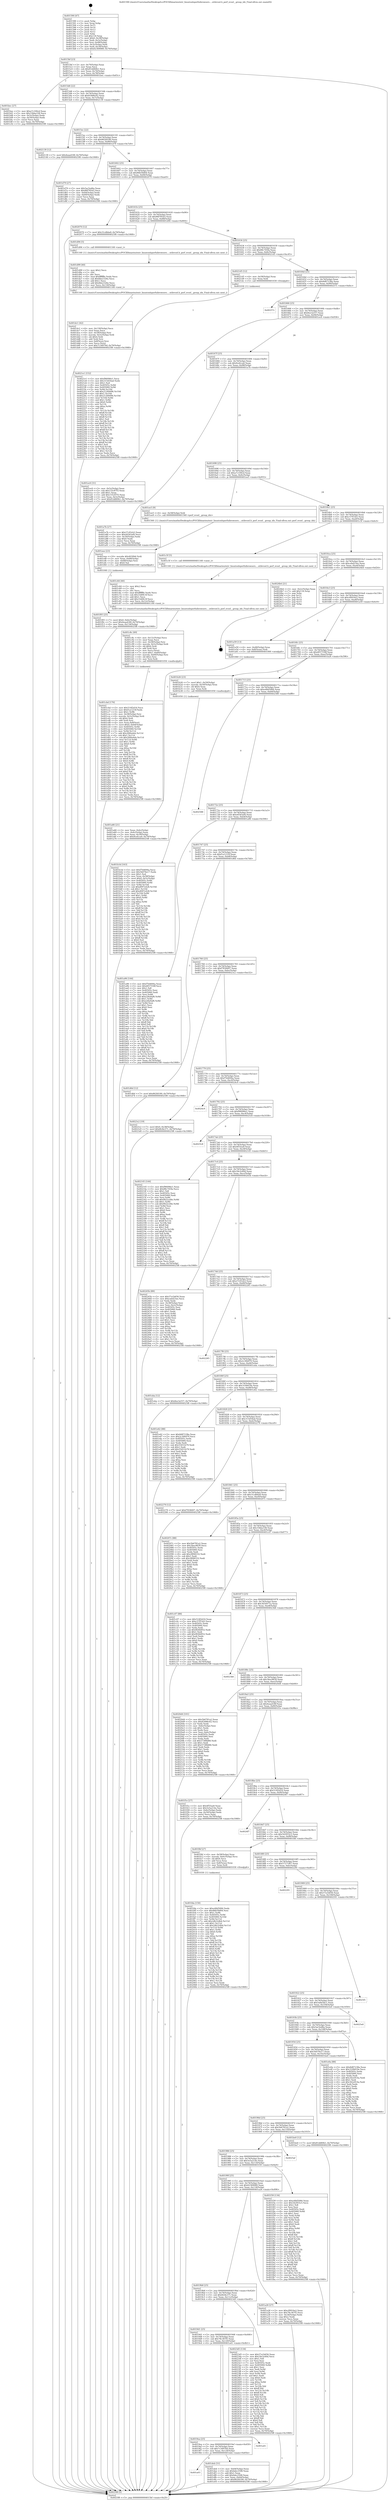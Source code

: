 digraph "0x401590" {
  label = "0x401590 (/mnt/c/Users/mathe/Desktop/tcc/POCII/binaries/extr_linuxtoolsperfuibrowsers....utilevsel.h_perf_evsel__group_idx_Final-ollvm.out::main(0))"
  labelloc = "t"
  node[shape=record]

  Entry [label="",width=0.3,height=0.3,shape=circle,fillcolor=black,style=filled]
  "0x4015bf" [label="{
     0x4015bf [23]\l
     | [instrs]\l
     &nbsp;&nbsp;0x4015bf \<+3\>: mov -0x70(%rbp),%eax\l
     &nbsp;&nbsp;0x4015c2 \<+2\>: mov %eax,%ecx\l
     &nbsp;&nbsp;0x4015c4 \<+6\>: sub $0x81dd60b1,%ecx\l
     &nbsp;&nbsp;0x4015ca \<+3\>: mov %eax,-0x74(%rbp)\l
     &nbsp;&nbsp;0x4015cd \<+3\>: mov %ecx,-0x78(%rbp)\l
     &nbsp;&nbsp;0x4015d0 \<+6\>: je 0000000000401bec \<main+0x65c\>\l
  }"]
  "0x401bec" [label="{
     0x401bec [27]\l
     | [instrs]\l
     &nbsp;&nbsp;0x401bec \<+5\>: mov $0xa7c100cd,%eax\l
     &nbsp;&nbsp;0x401bf1 \<+5\>: mov $0x33bba338,%ecx\l
     &nbsp;&nbsp;0x401bf6 \<+3\>: mov -0x5c(%rbp),%edx\l
     &nbsp;&nbsp;0x401bf9 \<+3\>: cmp -0x50(%rbp),%edx\l
     &nbsp;&nbsp;0x401bfc \<+3\>: cmovl %ecx,%eax\l
     &nbsp;&nbsp;0x401bff \<+3\>: mov %eax,-0x70(%rbp)\l
     &nbsp;&nbsp;0x401c02 \<+5\>: jmp 00000000004025f8 \<main+0x1068\>\l
  }"]
  "0x4015d6" [label="{
     0x4015d6 [22]\l
     | [instrs]\l
     &nbsp;&nbsp;0x4015d6 \<+5\>: jmp 00000000004015db \<main+0x4b\>\l
     &nbsp;&nbsp;0x4015db \<+3\>: mov -0x74(%rbp),%eax\l
     &nbsp;&nbsp;0x4015de \<+5\>: sub $0x83486c62,%eax\l
     &nbsp;&nbsp;0x4015e3 \<+3\>: mov %eax,-0x7c(%rbp)\l
     &nbsp;&nbsp;0x4015e6 \<+6\>: je 0000000000402139 \<main+0xba9\>\l
  }"]
  Exit [label="",width=0.3,height=0.3,shape=circle,fillcolor=black,style=filled,peripheries=2]
  "0x402139" [label="{
     0x402139 [12]\l
     | [instrs]\l
     &nbsp;&nbsp;0x402139 \<+7\>: movl $0x4eaa430f,-0x70(%rbp)\l
     &nbsp;&nbsp;0x402140 \<+5\>: jmp 00000000004025f8 \<main+0x1068\>\l
  }"]
  "0x4015ec" [label="{
     0x4015ec [22]\l
     | [instrs]\l
     &nbsp;&nbsp;0x4015ec \<+5\>: jmp 00000000004015f1 \<main+0x61\>\l
     &nbsp;&nbsp;0x4015f1 \<+3\>: mov -0x74(%rbp),%eax\l
     &nbsp;&nbsp;0x4015f4 \<+5\>: sub $0x862fd180,%eax\l
     &nbsp;&nbsp;0x4015f9 \<+3\>: mov %eax,-0x80(%rbp)\l
     &nbsp;&nbsp;0x4015fc \<+6\>: je 0000000000401d79 \<main+0x7e9\>\l
  }"]
  "0x4021e1" [label="{
     0x4021e1 [152]\l
     | [instrs]\l
     &nbsp;&nbsp;0x4021e1 \<+5\>: mov $0xf96096e1,%ecx\l
     &nbsp;&nbsp;0x4021e6 \<+5\>: mov $0x315d54ad,%edx\l
     &nbsp;&nbsp;0x4021eb \<+3\>: mov $0x1,%sil\l
     &nbsp;&nbsp;0x4021ee \<+8\>: mov 0x40505c,%r8d\l
     &nbsp;&nbsp;0x4021f6 \<+8\>: mov 0x405060,%r9d\l
     &nbsp;&nbsp;0x4021fe \<+3\>: mov %r8d,%r10d\l
     &nbsp;&nbsp;0x402201 \<+7\>: add $0x21269d96,%r10d\l
     &nbsp;&nbsp;0x402208 \<+4\>: sub $0x1,%r10d\l
     &nbsp;&nbsp;0x40220c \<+7\>: sub $0x21269d96,%r10d\l
     &nbsp;&nbsp;0x402213 \<+4\>: imul %r10d,%r8d\l
     &nbsp;&nbsp;0x402217 \<+4\>: and $0x1,%r8d\l
     &nbsp;&nbsp;0x40221b \<+4\>: cmp $0x0,%r8d\l
     &nbsp;&nbsp;0x40221f \<+4\>: sete %r11b\l
     &nbsp;&nbsp;0x402223 \<+4\>: cmp $0xa,%r9d\l
     &nbsp;&nbsp;0x402227 \<+3\>: setl %bl\l
     &nbsp;&nbsp;0x40222a \<+3\>: mov %r11b,%r14b\l
     &nbsp;&nbsp;0x40222d \<+4\>: xor $0xff,%r14b\l
     &nbsp;&nbsp;0x402231 \<+3\>: mov %bl,%r15b\l
     &nbsp;&nbsp;0x402234 \<+4\>: xor $0xff,%r15b\l
     &nbsp;&nbsp;0x402238 \<+4\>: xor $0x1,%sil\l
     &nbsp;&nbsp;0x40223c \<+3\>: mov %r14b,%r12b\l
     &nbsp;&nbsp;0x40223f \<+4\>: and $0xff,%r12b\l
     &nbsp;&nbsp;0x402243 \<+3\>: and %sil,%r11b\l
     &nbsp;&nbsp;0x402246 \<+3\>: mov %r15b,%r13b\l
     &nbsp;&nbsp;0x402249 \<+4\>: and $0xff,%r13b\l
     &nbsp;&nbsp;0x40224d \<+3\>: and %sil,%bl\l
     &nbsp;&nbsp;0x402250 \<+3\>: or %r11b,%r12b\l
     &nbsp;&nbsp;0x402253 \<+3\>: or %bl,%r13b\l
     &nbsp;&nbsp;0x402256 \<+3\>: xor %r13b,%r12b\l
     &nbsp;&nbsp;0x402259 \<+3\>: or %r15b,%r14b\l
     &nbsp;&nbsp;0x40225c \<+4\>: xor $0xff,%r14b\l
     &nbsp;&nbsp;0x402260 \<+4\>: or $0x1,%sil\l
     &nbsp;&nbsp;0x402264 \<+3\>: and %sil,%r14b\l
     &nbsp;&nbsp;0x402267 \<+3\>: or %r14b,%r12b\l
     &nbsp;&nbsp;0x40226a \<+4\>: test $0x1,%r12b\l
     &nbsp;&nbsp;0x40226e \<+3\>: cmovne %edx,%ecx\l
     &nbsp;&nbsp;0x402271 \<+3\>: mov %ecx,-0x70(%rbp)\l
     &nbsp;&nbsp;0x402274 \<+5\>: jmp 00000000004025f8 \<main+0x1068\>\l
  }"]
  "0x401d79" [label="{
     0x401d79 [27]\l
     | [instrs]\l
     &nbsp;&nbsp;0x401d79 \<+5\>: mov $0x5ac5ed6a,%eax\l
     &nbsp;&nbsp;0x401d7e \<+5\>: mov $0x86f785d3,%ecx\l
     &nbsp;&nbsp;0x401d83 \<+3\>: mov -0x64(%rbp),%edx\l
     &nbsp;&nbsp;0x401d86 \<+3\>: cmp -0x60(%rbp),%edx\l
     &nbsp;&nbsp;0x401d89 \<+3\>: cmovl %ecx,%eax\l
     &nbsp;&nbsp;0x401d8c \<+3\>: mov %eax,-0x70(%rbp)\l
     &nbsp;&nbsp;0x401d8f \<+5\>: jmp 00000000004025f8 \<main+0x1068\>\l
  }"]
  "0x401602" [label="{
     0x401602 [25]\l
     | [instrs]\l
     &nbsp;&nbsp;0x401602 \<+5\>: jmp 0000000000401607 \<main+0x77\>\l
     &nbsp;&nbsp;0x401607 \<+3\>: mov -0x74(%rbp),%eax\l
     &nbsp;&nbsp;0x40160a \<+5\>: sub $0x86b59d04,%eax\l
     &nbsp;&nbsp;0x40160f \<+6\>: mov %eax,-0x84(%rbp)\l
     &nbsp;&nbsp;0x401615 \<+6\>: je 0000000000402070 \<main+0xae0\>\l
  }"]
  "0x401fda" [label="{
     0x401fda [150]\l
     | [instrs]\l
     &nbsp;&nbsp;0x401fda \<+5\>: mov $0xe48d5084,%edx\l
     &nbsp;&nbsp;0x401fdf \<+5\>: mov $0x86b59d04,%esi\l
     &nbsp;&nbsp;0x401fe4 \<+3\>: mov $0x1,%r8b\l
     &nbsp;&nbsp;0x401fe7 \<+8\>: mov 0x40505c,%r9d\l
     &nbsp;&nbsp;0x401fef \<+8\>: mov 0x405060,%r10d\l
     &nbsp;&nbsp;0x401ff7 \<+3\>: mov %r9d,%r11d\l
     &nbsp;&nbsp;0x401ffa \<+7\>: add $0x2db32db4,%r11d\l
     &nbsp;&nbsp;0x402001 \<+4\>: sub $0x1,%r11d\l
     &nbsp;&nbsp;0x402005 \<+7\>: sub $0x2db32db4,%r11d\l
     &nbsp;&nbsp;0x40200c \<+4\>: imul %r11d,%r9d\l
     &nbsp;&nbsp;0x402010 \<+4\>: and $0x1,%r9d\l
     &nbsp;&nbsp;0x402014 \<+4\>: cmp $0x0,%r9d\l
     &nbsp;&nbsp;0x402018 \<+3\>: sete %bl\l
     &nbsp;&nbsp;0x40201b \<+4\>: cmp $0xa,%r10d\l
     &nbsp;&nbsp;0x40201f \<+4\>: setl %r14b\l
     &nbsp;&nbsp;0x402023 \<+3\>: mov %bl,%r15b\l
     &nbsp;&nbsp;0x402026 \<+4\>: xor $0xff,%r15b\l
     &nbsp;&nbsp;0x40202a \<+3\>: mov %r14b,%r12b\l
     &nbsp;&nbsp;0x40202d \<+4\>: xor $0xff,%r12b\l
     &nbsp;&nbsp;0x402031 \<+4\>: xor $0x0,%r8b\l
     &nbsp;&nbsp;0x402035 \<+3\>: mov %r15b,%r13b\l
     &nbsp;&nbsp;0x402038 \<+4\>: and $0x0,%r13b\l
     &nbsp;&nbsp;0x40203c \<+3\>: and %r8b,%bl\l
     &nbsp;&nbsp;0x40203f \<+3\>: mov %r12b,%al\l
     &nbsp;&nbsp;0x402042 \<+2\>: and $0x0,%al\l
     &nbsp;&nbsp;0x402044 \<+3\>: and %r8b,%r14b\l
     &nbsp;&nbsp;0x402047 \<+3\>: or %bl,%r13b\l
     &nbsp;&nbsp;0x40204a \<+3\>: or %r14b,%al\l
     &nbsp;&nbsp;0x40204d \<+3\>: xor %al,%r13b\l
     &nbsp;&nbsp;0x402050 \<+3\>: or %r12b,%r15b\l
     &nbsp;&nbsp;0x402053 \<+4\>: xor $0xff,%r15b\l
     &nbsp;&nbsp;0x402057 \<+4\>: or $0x0,%r8b\l
     &nbsp;&nbsp;0x40205b \<+3\>: and %r8b,%r15b\l
     &nbsp;&nbsp;0x40205e \<+3\>: or %r15b,%r13b\l
     &nbsp;&nbsp;0x402061 \<+4\>: test $0x1,%r13b\l
     &nbsp;&nbsp;0x402065 \<+3\>: cmovne %esi,%edx\l
     &nbsp;&nbsp;0x402068 \<+3\>: mov %edx,-0x70(%rbp)\l
     &nbsp;&nbsp;0x40206b \<+5\>: jmp 00000000004025f8 \<main+0x1068\>\l
  }"]
  "0x402070" [label="{
     0x402070 [12]\l
     | [instrs]\l
     &nbsp;&nbsp;0x402070 \<+7\>: movl $0x31cdbba9,-0x70(%rbp)\l
     &nbsp;&nbsp;0x402077 \<+5\>: jmp 00000000004025f8 \<main+0x1068\>\l
  }"]
  "0x40161b" [label="{
     0x40161b [25]\l
     | [instrs]\l
     &nbsp;&nbsp;0x40161b \<+5\>: jmp 0000000000401620 \<main+0x90\>\l
     &nbsp;&nbsp;0x401620 \<+3\>: mov -0x74(%rbp),%eax\l
     &nbsp;&nbsp;0x401623 \<+5\>: sub $0x86f785d3,%eax\l
     &nbsp;&nbsp;0x401628 \<+6\>: mov %eax,-0x88(%rbp)\l
     &nbsp;&nbsp;0x40162e \<+6\>: je 0000000000401d94 \<main+0x804\>\l
  }"]
  "0x401f05" [label="{
     0x401f05 [25]\l
     | [instrs]\l
     &nbsp;&nbsp;0x401f05 \<+7\>: movl $0x0,-0x6c(%rbp)\l
     &nbsp;&nbsp;0x401f0c \<+7\>: movl $0x4eaa430f,-0x70(%rbp)\l
     &nbsp;&nbsp;0x401f13 \<+6\>: mov %eax,-0x134(%rbp)\l
     &nbsp;&nbsp;0x401f19 \<+5\>: jmp 00000000004025f8 \<main+0x1068\>\l
  }"]
  "0x401d94" [label="{
     0x401d94 [5]\l
     | [instrs]\l
     &nbsp;&nbsp;0x401d94 \<+5\>: call 0000000000401160 \<next_i\>\l
     | [calls]\l
     &nbsp;&nbsp;0x401160 \{1\} (/mnt/c/Users/mathe/Desktop/tcc/POCII/binaries/extr_linuxtoolsperfuibrowsers....utilevsel.h_perf_evsel__group_idx_Final-ollvm.out::next_i)\l
  }"]
  "0x401634" [label="{
     0x401634 [25]\l
     | [instrs]\l
     &nbsp;&nbsp;0x401634 \<+5\>: jmp 0000000000401639 \<main+0xa9\>\l
     &nbsp;&nbsp;0x401639 \<+3\>: mov -0x74(%rbp),%eax\l
     &nbsp;&nbsp;0x40163c \<+5\>: sub $0x88c745fa,%eax\l
     &nbsp;&nbsp;0x401641 \<+6\>: mov %eax,-0x8c(%rbp)\l
     &nbsp;&nbsp;0x401647 \<+6\>: je 00000000004021d5 \<main+0xc45\>\l
  }"]
  "0x401eee" [label="{
     0x401eee [23]\l
     | [instrs]\l
     &nbsp;&nbsp;0x401eee \<+10\>: movabs $0x4030b6,%rdi\l
     &nbsp;&nbsp;0x401ef8 \<+3\>: mov %eax,-0x68(%rbp)\l
     &nbsp;&nbsp;0x401efb \<+3\>: mov -0x68(%rbp),%esi\l
     &nbsp;&nbsp;0x401efe \<+2\>: mov $0x0,%al\l
     &nbsp;&nbsp;0x401f00 \<+5\>: call 0000000000401040 \<printf@plt\>\l
     | [calls]\l
     &nbsp;&nbsp;0x401040 \{1\} (unknown)\l
  }"]
  "0x4021d5" [label="{
     0x4021d5 [12]\l
     | [instrs]\l
     &nbsp;&nbsp;0x4021d5 \<+4\>: mov -0x58(%rbp),%rax\l
     &nbsp;&nbsp;0x4021d9 \<+3\>: mov %rax,%rdi\l
     &nbsp;&nbsp;0x4021dc \<+5\>: call 0000000000401030 \<free@plt\>\l
     | [calls]\l
     &nbsp;&nbsp;0x401030 \{1\} (unknown)\l
  }"]
  "0x40164d" [label="{
     0x40164d [25]\l
     | [instrs]\l
     &nbsp;&nbsp;0x40164d \<+5\>: jmp 0000000000401652 \<main+0xc2\>\l
     &nbsp;&nbsp;0x401652 \<+3\>: mov -0x74(%rbp),%eax\l
     &nbsp;&nbsp;0x401655 \<+5\>: sub $0x8d87238a,%eax\l
     &nbsp;&nbsp;0x40165a \<+6\>: mov %eax,-0x90(%rbp)\l
     &nbsp;&nbsp;0x401660 \<+6\>: je 000000000040257c \<main+0xfec\>\l
  }"]
  "0x401a03" [label="{
     0x401a03\l
  }", style=dashed]
  "0x40257c" [label="{
     0x40257c\l
  }", style=dashed]
  "0x401666" [label="{
     0x401666 [25]\l
     | [instrs]\l
     &nbsp;&nbsp;0x401666 \<+5\>: jmp 000000000040166b \<main+0xdb\>\l
     &nbsp;&nbsp;0x40166b \<+3\>: mov -0x74(%rbp),%eax\l
     &nbsp;&nbsp;0x40166e \<+5\>: sub $0x8ee3a557,%eax\l
     &nbsp;&nbsp;0x401673 \<+6\>: mov %eax,-0x94(%rbp)\l
     &nbsp;&nbsp;0x401679 \<+6\>: je 0000000000401ec6 \<main+0x936\>\l
  }"]
  "0x401deb" [label="{
     0x401deb [31]\l
     | [instrs]\l
     &nbsp;&nbsp;0x401deb \<+3\>: mov -0x64(%rbp),%eax\l
     &nbsp;&nbsp;0x401dee \<+5\>: sub $0xfabc2508,%eax\l
     &nbsp;&nbsp;0x401df3 \<+3\>: add $0x1,%eax\l
     &nbsp;&nbsp;0x401df6 \<+5\>: add $0xfabc2508,%eax\l
     &nbsp;&nbsp;0x401dfb \<+3\>: mov %eax,-0x64(%rbp)\l
     &nbsp;&nbsp;0x401dfe \<+7\>: movl $0x862fd180,-0x70(%rbp)\l
     &nbsp;&nbsp;0x401e05 \<+5\>: jmp 00000000004025f8 \<main+0x1068\>\l
  }"]
  "0x401ec6" [label="{
     0x401ec6 [31]\l
     | [instrs]\l
     &nbsp;&nbsp;0x401ec6 \<+3\>: mov -0x5c(%rbp),%eax\l
     &nbsp;&nbsp;0x401ec9 \<+5\>: sub $0x155c87f3,%eax\l
     &nbsp;&nbsp;0x401ece \<+3\>: add $0x1,%eax\l
     &nbsp;&nbsp;0x401ed1 \<+5\>: add $0x155c87f3,%eax\l
     &nbsp;&nbsp;0x401ed6 \<+3\>: mov %eax,-0x5c(%rbp)\l
     &nbsp;&nbsp;0x401ed9 \<+7\>: movl $0x81dd60b1,-0x70(%rbp)\l
     &nbsp;&nbsp;0x401ee0 \<+5\>: jmp 00000000004025f8 \<main+0x1068\>\l
  }"]
  "0x40167f" [label="{
     0x40167f [25]\l
     | [instrs]\l
     &nbsp;&nbsp;0x40167f \<+5\>: jmp 0000000000401684 \<main+0xf4\>\l
     &nbsp;&nbsp;0x401684 \<+3\>: mov -0x74(%rbp),%eax\l
     &nbsp;&nbsp;0x401687 \<+5\>: sub $0x9cefcca0,%eax\l
     &nbsp;&nbsp;0x40168c \<+6\>: mov %eax,-0x98(%rbp)\l
     &nbsp;&nbsp;0x401692 \<+6\>: je 0000000000401a7b \<main+0x4eb\>\l
  }"]
  "0x4019ea" [label="{
     0x4019ea [25]\l
     | [instrs]\l
     &nbsp;&nbsp;0x4019ea \<+5\>: jmp 00000000004019ef \<main+0x45f\>\l
     &nbsp;&nbsp;0x4019ef \<+3\>: mov -0x74(%rbp),%eax\l
     &nbsp;&nbsp;0x4019f2 \<+5\>: sub $0x7c34976d,%eax\l
     &nbsp;&nbsp;0x4019f7 \<+6\>: mov %eax,-0x124(%rbp)\l
     &nbsp;&nbsp;0x4019fd \<+6\>: je 0000000000401deb \<main+0x85b\>\l
  }"]
  "0x401a7b" [label="{
     0x401a7b [27]\l
     | [instrs]\l
     &nbsp;&nbsp;0x401a7b \<+5\>: mov $0x27c93cb3,%eax\l
     &nbsp;&nbsp;0x401a80 \<+5\>: mov $0xe83b5af4,%ecx\l
     &nbsp;&nbsp;0x401a85 \<+3\>: mov -0x30(%rbp),%edx\l
     &nbsp;&nbsp;0x401a88 \<+3\>: cmp $0x0,%edx\l
     &nbsp;&nbsp;0x401a8b \<+3\>: cmove %ecx,%eax\l
     &nbsp;&nbsp;0x401a8e \<+3\>: mov %eax,-0x70(%rbp)\l
     &nbsp;&nbsp;0x401a91 \<+5\>: jmp 00000000004025f8 \<main+0x1068\>\l
  }"]
  "0x401698" [label="{
     0x401698 [25]\l
     | [instrs]\l
     &nbsp;&nbsp;0x401698 \<+5\>: jmp 000000000040169d \<main+0x10d\>\l
     &nbsp;&nbsp;0x40169d \<+3\>: mov -0x74(%rbp),%eax\l
     &nbsp;&nbsp;0x4016a0 \<+5\>: sub $0xa7c100cd,%eax\l
     &nbsp;&nbsp;0x4016a5 \<+6\>: mov %eax,-0x9c(%rbp)\l
     &nbsp;&nbsp;0x4016ab \<+6\>: je 0000000000401ee5 \<main+0x955\>\l
  }"]
  "0x401a41" [label="{
     0x401a41\l
  }", style=dashed]
  "0x401ee5" [label="{
     0x401ee5 [9]\l
     | [instrs]\l
     &nbsp;&nbsp;0x401ee5 \<+4\>: mov -0x58(%rbp),%rdi\l
     &nbsp;&nbsp;0x401ee9 \<+5\>: call 0000000000401560 \<perf_evsel__group_idx\>\l
     | [calls]\l
     &nbsp;&nbsp;0x401560 \{1\} (/mnt/c/Users/mathe/Desktop/tcc/POCII/binaries/extr_linuxtoolsperfuibrowsers....utilevsel.h_perf_evsel__group_idx_Final-ollvm.out::perf_evsel__group_idx)\l
  }"]
  "0x4016b1" [label="{
     0x4016b1 [25]\l
     | [instrs]\l
     &nbsp;&nbsp;0x4016b1 \<+5\>: jmp 00000000004016b6 \<main+0x126\>\l
     &nbsp;&nbsp;0x4016b6 \<+3\>: mov -0x74(%rbp),%eax\l
     &nbsp;&nbsp;0x4016b9 \<+5\>: sub $0xc57f53d3,%eax\l
     &nbsp;&nbsp;0x4016be \<+6\>: mov %eax,-0xa0(%rbp)\l
     &nbsp;&nbsp;0x4016c4 \<+6\>: je 0000000000401c5f \<main+0x6cf\>\l
  }"]
  "0x4019d1" [label="{
     0x4019d1 [25]\l
     | [instrs]\l
     &nbsp;&nbsp;0x4019d1 \<+5\>: jmp 00000000004019d6 \<main+0x446\>\l
     &nbsp;&nbsp;0x4019d6 \<+3\>: mov -0x74(%rbp),%eax\l
     &nbsp;&nbsp;0x4019d9 \<+5\>: sub $0x78c367f5,%eax\l
     &nbsp;&nbsp;0x4019de \<+6\>: mov %eax,-0x120(%rbp)\l
     &nbsp;&nbsp;0x4019e4 \<+6\>: je 0000000000401a41 \<main+0x4b1\>\l
  }"]
  "0x401c5f" [label="{
     0x401c5f [5]\l
     | [instrs]\l
     &nbsp;&nbsp;0x401c5f \<+5\>: call 0000000000401160 \<next_i\>\l
     | [calls]\l
     &nbsp;&nbsp;0x401160 \{1\} (/mnt/c/Users/mathe/Desktop/tcc/POCII/binaries/extr_linuxtoolsperfuibrowsers....utilevsel.h_perf_evsel__group_idx_Final-ollvm.out::next_i)\l
  }"]
  "0x4016ca" [label="{
     0x4016ca [25]\l
     | [instrs]\l
     &nbsp;&nbsp;0x4016ca \<+5\>: jmp 00000000004016cf \<main+0x13f\>\l
     &nbsp;&nbsp;0x4016cf \<+3\>: mov -0x74(%rbp),%eax\l
     &nbsp;&nbsp;0x4016d2 \<+5\>: sub $0xcebd23ee,%eax\l
     &nbsp;&nbsp;0x4016d7 \<+6\>: mov %eax,-0xa4(%rbp)\l
     &nbsp;&nbsp;0x4016dd \<+6\>: je 00000000004024b4 \<main+0xf24\>\l
  }"]
  "0x4023d5" [label="{
     0x4023d5 [134]\l
     | [instrs]\l
     &nbsp;&nbsp;0x4023d5 \<+5\>: mov $0x57a1b656,%eax\l
     &nbsp;&nbsp;0x4023da \<+5\>: mov $0x18e3c60d,%ecx\l
     &nbsp;&nbsp;0x4023df \<+2\>: mov $0x1,%dl\l
     &nbsp;&nbsp;0x4023e1 \<+2\>: xor %esi,%esi\l
     &nbsp;&nbsp;0x4023e3 \<+7\>: mov 0x40505c,%edi\l
     &nbsp;&nbsp;0x4023ea \<+8\>: mov 0x405060,%r8d\l
     &nbsp;&nbsp;0x4023f2 \<+3\>: sub $0x1,%esi\l
     &nbsp;&nbsp;0x4023f5 \<+3\>: mov %edi,%r9d\l
     &nbsp;&nbsp;0x4023f8 \<+3\>: add %esi,%r9d\l
     &nbsp;&nbsp;0x4023fb \<+4\>: imul %r9d,%edi\l
     &nbsp;&nbsp;0x4023ff \<+3\>: and $0x1,%edi\l
     &nbsp;&nbsp;0x402402 \<+3\>: cmp $0x0,%edi\l
     &nbsp;&nbsp;0x402405 \<+4\>: sete %r10b\l
     &nbsp;&nbsp;0x402409 \<+4\>: cmp $0xa,%r8d\l
     &nbsp;&nbsp;0x40240d \<+4\>: setl %r11b\l
     &nbsp;&nbsp;0x402411 \<+3\>: mov %r10b,%bl\l
     &nbsp;&nbsp;0x402414 \<+3\>: xor $0xff,%bl\l
     &nbsp;&nbsp;0x402417 \<+3\>: mov %r11b,%r14b\l
     &nbsp;&nbsp;0x40241a \<+4\>: xor $0xff,%r14b\l
     &nbsp;&nbsp;0x40241e \<+3\>: xor $0x0,%dl\l
     &nbsp;&nbsp;0x402421 \<+3\>: mov %bl,%r15b\l
     &nbsp;&nbsp;0x402424 \<+4\>: and $0x0,%r15b\l
     &nbsp;&nbsp;0x402428 \<+3\>: and %dl,%r10b\l
     &nbsp;&nbsp;0x40242b \<+3\>: mov %r14b,%r12b\l
     &nbsp;&nbsp;0x40242e \<+4\>: and $0x0,%r12b\l
     &nbsp;&nbsp;0x402432 \<+3\>: and %dl,%r11b\l
     &nbsp;&nbsp;0x402435 \<+3\>: or %r10b,%r15b\l
     &nbsp;&nbsp;0x402438 \<+3\>: or %r11b,%r12b\l
     &nbsp;&nbsp;0x40243b \<+3\>: xor %r12b,%r15b\l
     &nbsp;&nbsp;0x40243e \<+3\>: or %r14b,%bl\l
     &nbsp;&nbsp;0x402441 \<+3\>: xor $0xff,%bl\l
     &nbsp;&nbsp;0x402444 \<+3\>: or $0x0,%dl\l
     &nbsp;&nbsp;0x402447 \<+2\>: and %dl,%bl\l
     &nbsp;&nbsp;0x402449 \<+3\>: or %bl,%r15b\l
     &nbsp;&nbsp;0x40244c \<+4\>: test $0x1,%r15b\l
     &nbsp;&nbsp;0x402450 \<+3\>: cmovne %ecx,%eax\l
     &nbsp;&nbsp;0x402453 \<+3\>: mov %eax,-0x70(%rbp)\l
     &nbsp;&nbsp;0x402456 \<+5\>: jmp 00000000004025f8 \<main+0x1068\>\l
  }"]
  "0x4024b4" [label="{
     0x4024b4 [21]\l
     | [instrs]\l
     &nbsp;&nbsp;0x4024b4 \<+3\>: mov -0x2c(%rbp),%eax\l
     &nbsp;&nbsp;0x4024b7 \<+7\>: add $0x118,%rsp\l
     &nbsp;&nbsp;0x4024be \<+1\>: pop %rbx\l
     &nbsp;&nbsp;0x4024bf \<+2\>: pop %r12\l
     &nbsp;&nbsp;0x4024c1 \<+2\>: pop %r13\l
     &nbsp;&nbsp;0x4024c3 \<+2\>: pop %r14\l
     &nbsp;&nbsp;0x4024c5 \<+2\>: pop %r15\l
     &nbsp;&nbsp;0x4024c7 \<+1\>: pop %rbp\l
     &nbsp;&nbsp;0x4024c8 \<+1\>: ret\l
  }"]
  "0x4016e3" [label="{
     0x4016e3 [25]\l
     | [instrs]\l
     &nbsp;&nbsp;0x4016e3 \<+5\>: jmp 00000000004016e8 \<main+0x158\>\l
     &nbsp;&nbsp;0x4016e8 \<+3\>: mov -0x74(%rbp),%eax\l
     &nbsp;&nbsp;0x4016eb \<+5\>: sub $0xcf0916e2,%eax\l
     &nbsp;&nbsp;0x4016f0 \<+6\>: mov %eax,-0xa8(%rbp)\l
     &nbsp;&nbsp;0x4016f6 \<+6\>: je 0000000000401a59 \<main+0x4c9\>\l
  }"]
  "0x401dc1" [label="{
     0x401dc1 [42]\l
     | [instrs]\l
     &nbsp;&nbsp;0x401dc1 \<+6\>: mov -0x130(%rbp),%ecx\l
     &nbsp;&nbsp;0x401dc7 \<+3\>: imul %eax,%ecx\l
     &nbsp;&nbsp;0x401dca \<+4\>: mov -0x58(%rbp),%rsi\l
     &nbsp;&nbsp;0x401dce \<+4\>: movslq -0x5c(%rbp),%rdi\l
     &nbsp;&nbsp;0x401dd2 \<+4\>: shl $0x4,%rdi\l
     &nbsp;&nbsp;0x401dd6 \<+3\>: add %rdi,%rsi\l
     &nbsp;&nbsp;0x401dd9 \<+4\>: mov 0x8(%rsi),%rsi\l
     &nbsp;&nbsp;0x401ddd \<+2\>: mov %ecx,(%rsi)\l
     &nbsp;&nbsp;0x401ddf \<+7\>: movl $0x7c34976d,-0x70(%rbp)\l
     &nbsp;&nbsp;0x401de6 \<+5\>: jmp 00000000004025f8 \<main+0x1068\>\l
  }"]
  "0x401a59" [label="{
     0x401a59 [13]\l
     | [instrs]\l
     &nbsp;&nbsp;0x401a59 \<+4\>: mov -0x48(%rbp),%rax\l
     &nbsp;&nbsp;0x401a5d \<+4\>: mov 0x8(%rax),%rdi\l
     &nbsp;&nbsp;0x401a61 \<+5\>: call 0000000000401060 \<atoi@plt\>\l
     | [calls]\l
     &nbsp;&nbsp;0x401060 \{1\} (unknown)\l
  }"]
  "0x4016fc" [label="{
     0x4016fc [25]\l
     | [instrs]\l
     &nbsp;&nbsp;0x4016fc \<+5\>: jmp 0000000000401701 \<main+0x171\>\l
     &nbsp;&nbsp;0x401701 \<+3\>: mov -0x74(%rbp),%eax\l
     &nbsp;&nbsp;0x401704 \<+5\>: sub $0xd057558f,%eax\l
     &nbsp;&nbsp;0x401709 \<+6\>: mov %eax,-0xac(%rbp)\l
     &nbsp;&nbsp;0x40170f \<+6\>: je 0000000000401b26 \<main+0x596\>\l
  }"]
  "0x401d99" [label="{
     0x401d99 [40]\l
     | [instrs]\l
     &nbsp;&nbsp;0x401d99 \<+5\>: mov $0x2,%ecx\l
     &nbsp;&nbsp;0x401d9e \<+1\>: cltd\l
     &nbsp;&nbsp;0x401d9f \<+2\>: idiv %ecx\l
     &nbsp;&nbsp;0x401da1 \<+6\>: imul $0xfffffffe,%edx,%ecx\l
     &nbsp;&nbsp;0x401da7 \<+6\>: sub $0x8de2326e,%ecx\l
     &nbsp;&nbsp;0x401dad \<+3\>: add $0x1,%ecx\l
     &nbsp;&nbsp;0x401db0 \<+6\>: add $0x8de2326e,%ecx\l
     &nbsp;&nbsp;0x401db6 \<+6\>: mov %ecx,-0x130(%rbp)\l
     &nbsp;&nbsp;0x401dbc \<+5\>: call 0000000000401160 \<next_i\>\l
     | [calls]\l
     &nbsp;&nbsp;0x401160 \{1\} (/mnt/c/Users/mathe/Desktop/tcc/POCII/binaries/extr_linuxtoolsperfuibrowsers....utilevsel.h_perf_evsel__group_idx_Final-ollvm.out::next_i)\l
  }"]
  "0x401b26" [label="{
     0x401b26 [23]\l
     | [instrs]\l
     &nbsp;&nbsp;0x401b26 \<+7\>: movl $0x1,-0x50(%rbp)\l
     &nbsp;&nbsp;0x401b2d \<+4\>: movslq -0x50(%rbp),%rax\l
     &nbsp;&nbsp;0x401b31 \<+4\>: shl $0x4,%rax\l
     &nbsp;&nbsp;0x401b35 \<+3\>: mov %rax,%rdi\l
     &nbsp;&nbsp;0x401b38 \<+5\>: call 0000000000401050 \<malloc@plt\>\l
     | [calls]\l
     &nbsp;&nbsp;0x401050 \{1\} (unknown)\l
  }"]
  "0x401715" [label="{
     0x401715 [25]\l
     | [instrs]\l
     &nbsp;&nbsp;0x401715 \<+5\>: jmp 000000000040171a \<main+0x18a\>\l
     &nbsp;&nbsp;0x40171a \<+3\>: mov -0x74(%rbp),%eax\l
     &nbsp;&nbsp;0x40171d \<+5\>: sub $0xe48d5084,%eax\l
     &nbsp;&nbsp;0x401722 \<+6\>: mov %eax,-0xb0(%rbp)\l
     &nbsp;&nbsp;0x401728 \<+6\>: je 0000000000402588 \<main+0xff8\>\l
  }"]
  "0x401cbd" [label="{
     0x401cbd [176]\l
     | [instrs]\l
     &nbsp;&nbsp;0x401cbd \<+5\>: mov $0x514f2d16,%ecx\l
     &nbsp;&nbsp;0x401cc2 \<+5\>: mov $0xf1a1233f,%edx\l
     &nbsp;&nbsp;0x401cc7 \<+3\>: mov $0x1,%r8b\l
     &nbsp;&nbsp;0x401cca \<+4\>: mov -0x58(%rbp),%rsi\l
     &nbsp;&nbsp;0x401cce \<+4\>: movslq -0x5c(%rbp),%rdi\l
     &nbsp;&nbsp;0x401cd2 \<+4\>: shl $0x4,%rdi\l
     &nbsp;&nbsp;0x401cd6 \<+3\>: add %rdi,%rsi\l
     &nbsp;&nbsp;0x401cd9 \<+4\>: mov %rax,0x8(%rsi)\l
     &nbsp;&nbsp;0x401cdd \<+7\>: movl $0x0,-0x64(%rbp)\l
     &nbsp;&nbsp;0x401ce4 \<+8\>: mov 0x40505c,%r9d\l
     &nbsp;&nbsp;0x401cec \<+8\>: mov 0x405060,%r10d\l
     &nbsp;&nbsp;0x401cf4 \<+3\>: mov %r9d,%r11d\l
     &nbsp;&nbsp;0x401cf7 \<+7\>: add $0x2fd0edeb,%r11d\l
     &nbsp;&nbsp;0x401cfe \<+4\>: sub $0x1,%r11d\l
     &nbsp;&nbsp;0x401d02 \<+7\>: sub $0x2fd0edeb,%r11d\l
     &nbsp;&nbsp;0x401d09 \<+4\>: imul %r11d,%r9d\l
     &nbsp;&nbsp;0x401d0d \<+4\>: and $0x1,%r9d\l
     &nbsp;&nbsp;0x401d11 \<+4\>: cmp $0x0,%r9d\l
     &nbsp;&nbsp;0x401d15 \<+3\>: sete %bl\l
     &nbsp;&nbsp;0x401d18 \<+4\>: cmp $0xa,%r10d\l
     &nbsp;&nbsp;0x401d1c \<+4\>: setl %r14b\l
     &nbsp;&nbsp;0x401d20 \<+3\>: mov %bl,%r15b\l
     &nbsp;&nbsp;0x401d23 \<+4\>: xor $0xff,%r15b\l
     &nbsp;&nbsp;0x401d27 \<+3\>: mov %r14b,%r12b\l
     &nbsp;&nbsp;0x401d2a \<+4\>: xor $0xff,%r12b\l
     &nbsp;&nbsp;0x401d2e \<+4\>: xor $0x0,%r8b\l
     &nbsp;&nbsp;0x401d32 \<+3\>: mov %r15b,%r13b\l
     &nbsp;&nbsp;0x401d35 \<+4\>: and $0x0,%r13b\l
     &nbsp;&nbsp;0x401d39 \<+3\>: and %r8b,%bl\l
     &nbsp;&nbsp;0x401d3c \<+3\>: mov %r12b,%al\l
     &nbsp;&nbsp;0x401d3f \<+2\>: and $0x0,%al\l
     &nbsp;&nbsp;0x401d41 \<+3\>: and %r8b,%r14b\l
     &nbsp;&nbsp;0x401d44 \<+3\>: or %bl,%r13b\l
     &nbsp;&nbsp;0x401d47 \<+3\>: or %r14b,%al\l
     &nbsp;&nbsp;0x401d4a \<+3\>: xor %al,%r13b\l
     &nbsp;&nbsp;0x401d4d \<+3\>: or %r12b,%r15b\l
     &nbsp;&nbsp;0x401d50 \<+4\>: xor $0xff,%r15b\l
     &nbsp;&nbsp;0x401d54 \<+4\>: or $0x0,%r8b\l
     &nbsp;&nbsp;0x401d58 \<+3\>: and %r8b,%r15b\l
     &nbsp;&nbsp;0x401d5b \<+3\>: or %r15b,%r13b\l
     &nbsp;&nbsp;0x401d5e \<+4\>: test $0x1,%r13b\l
     &nbsp;&nbsp;0x401d62 \<+3\>: cmovne %edx,%ecx\l
     &nbsp;&nbsp;0x401d65 \<+3\>: mov %ecx,-0x70(%rbp)\l
     &nbsp;&nbsp;0x401d68 \<+5\>: jmp 00000000004025f8 \<main+0x1068\>\l
  }"]
  "0x402588" [label="{
     0x402588\l
  }", style=dashed]
  "0x40172e" [label="{
     0x40172e [25]\l
     | [instrs]\l
     &nbsp;&nbsp;0x40172e \<+5\>: jmp 0000000000401733 \<main+0x1a3\>\l
     &nbsp;&nbsp;0x401733 \<+3\>: mov -0x74(%rbp),%eax\l
     &nbsp;&nbsp;0x401736 \<+5\>: sub $0xe83b5af4,%eax\l
     &nbsp;&nbsp;0x40173b \<+6\>: mov %eax,-0xb4(%rbp)\l
     &nbsp;&nbsp;0x401741 \<+6\>: je 0000000000401a96 \<main+0x506\>\l
  }"]
  "0x401c8c" [label="{
     0x401c8c [49]\l
     | [instrs]\l
     &nbsp;&nbsp;0x401c8c \<+6\>: mov -0x12c(%rbp),%ecx\l
     &nbsp;&nbsp;0x401c92 \<+3\>: imul %eax,%ecx\l
     &nbsp;&nbsp;0x401c95 \<+4\>: mov -0x58(%rbp),%rsi\l
     &nbsp;&nbsp;0x401c99 \<+4\>: movslq -0x5c(%rbp),%rdi\l
     &nbsp;&nbsp;0x401c9d \<+4\>: shl $0x4,%rdi\l
     &nbsp;&nbsp;0x401ca1 \<+3\>: add %rdi,%rsi\l
     &nbsp;&nbsp;0x401ca4 \<+2\>: mov %ecx,(%rsi)\l
     &nbsp;&nbsp;0x401ca6 \<+7\>: movl $0x1,-0x60(%rbp)\l
     &nbsp;&nbsp;0x401cad \<+4\>: movslq -0x60(%rbp),%rsi\l
     &nbsp;&nbsp;0x401cb1 \<+4\>: shl $0x2,%rsi\l
     &nbsp;&nbsp;0x401cb5 \<+3\>: mov %rsi,%rdi\l
     &nbsp;&nbsp;0x401cb8 \<+5\>: call 0000000000401050 \<malloc@plt\>\l
     | [calls]\l
     &nbsp;&nbsp;0x401050 \{1\} (unknown)\l
  }"]
  "0x401a96" [label="{
     0x401a96 [144]\l
     | [instrs]\l
     &nbsp;&nbsp;0x401a96 \<+5\>: mov $0xf7b4694a,%eax\l
     &nbsp;&nbsp;0x401a9b \<+5\>: mov $0xd057558f,%ecx\l
     &nbsp;&nbsp;0x401aa0 \<+2\>: mov $0x1,%dl\l
     &nbsp;&nbsp;0x401aa2 \<+7\>: mov 0x40505c,%esi\l
     &nbsp;&nbsp;0x401aa9 \<+7\>: mov 0x405060,%edi\l
     &nbsp;&nbsp;0x401ab0 \<+3\>: mov %esi,%r8d\l
     &nbsp;&nbsp;0x401ab3 \<+7\>: add $0xe28a9af6,%r8d\l
     &nbsp;&nbsp;0x401aba \<+4\>: sub $0x1,%r8d\l
     &nbsp;&nbsp;0x401abe \<+7\>: sub $0xe28a9af6,%r8d\l
     &nbsp;&nbsp;0x401ac5 \<+4\>: imul %r8d,%esi\l
     &nbsp;&nbsp;0x401ac9 \<+3\>: and $0x1,%esi\l
     &nbsp;&nbsp;0x401acc \<+3\>: cmp $0x0,%esi\l
     &nbsp;&nbsp;0x401acf \<+4\>: sete %r9b\l
     &nbsp;&nbsp;0x401ad3 \<+3\>: cmp $0xa,%edi\l
     &nbsp;&nbsp;0x401ad6 \<+4\>: setl %r10b\l
     &nbsp;&nbsp;0x401ada \<+3\>: mov %r9b,%r11b\l
     &nbsp;&nbsp;0x401add \<+4\>: xor $0xff,%r11b\l
     &nbsp;&nbsp;0x401ae1 \<+3\>: mov %r10b,%bl\l
     &nbsp;&nbsp;0x401ae4 \<+3\>: xor $0xff,%bl\l
     &nbsp;&nbsp;0x401ae7 \<+3\>: xor $0x0,%dl\l
     &nbsp;&nbsp;0x401aea \<+3\>: mov %r11b,%r14b\l
     &nbsp;&nbsp;0x401aed \<+4\>: and $0x0,%r14b\l
     &nbsp;&nbsp;0x401af1 \<+3\>: and %dl,%r9b\l
     &nbsp;&nbsp;0x401af4 \<+3\>: mov %bl,%r15b\l
     &nbsp;&nbsp;0x401af7 \<+4\>: and $0x0,%r15b\l
     &nbsp;&nbsp;0x401afb \<+3\>: and %dl,%r10b\l
     &nbsp;&nbsp;0x401afe \<+3\>: or %r9b,%r14b\l
     &nbsp;&nbsp;0x401b01 \<+3\>: or %r10b,%r15b\l
     &nbsp;&nbsp;0x401b04 \<+3\>: xor %r15b,%r14b\l
     &nbsp;&nbsp;0x401b07 \<+3\>: or %bl,%r11b\l
     &nbsp;&nbsp;0x401b0a \<+4\>: xor $0xff,%r11b\l
     &nbsp;&nbsp;0x401b0e \<+3\>: or $0x0,%dl\l
     &nbsp;&nbsp;0x401b11 \<+3\>: and %dl,%r11b\l
     &nbsp;&nbsp;0x401b14 \<+3\>: or %r11b,%r14b\l
     &nbsp;&nbsp;0x401b17 \<+4\>: test $0x1,%r14b\l
     &nbsp;&nbsp;0x401b1b \<+3\>: cmovne %ecx,%eax\l
     &nbsp;&nbsp;0x401b1e \<+3\>: mov %eax,-0x70(%rbp)\l
     &nbsp;&nbsp;0x401b21 \<+5\>: jmp 00000000004025f8 \<main+0x1068\>\l
  }"]
  "0x401747" [label="{
     0x401747 [25]\l
     | [instrs]\l
     &nbsp;&nbsp;0x401747 \<+5\>: jmp 000000000040174c \<main+0x1bc\>\l
     &nbsp;&nbsp;0x40174c \<+3\>: mov -0x74(%rbp),%eax\l
     &nbsp;&nbsp;0x40174f \<+5\>: sub $0xf1a1233f,%eax\l
     &nbsp;&nbsp;0x401754 \<+6\>: mov %eax,-0xb8(%rbp)\l
     &nbsp;&nbsp;0x40175a \<+6\>: je 0000000000401d6d \<main+0x7dd\>\l
  }"]
  "0x401c64" [label="{
     0x401c64 [40]\l
     | [instrs]\l
     &nbsp;&nbsp;0x401c64 \<+5\>: mov $0x2,%ecx\l
     &nbsp;&nbsp;0x401c69 \<+1\>: cltd\l
     &nbsp;&nbsp;0x401c6a \<+2\>: idiv %ecx\l
     &nbsp;&nbsp;0x401c6c \<+6\>: imul $0xfffffffe,%edx,%ecx\l
     &nbsp;&nbsp;0x401c72 \<+6\>: sub $0x33d0fc3f,%ecx\l
     &nbsp;&nbsp;0x401c78 \<+3\>: add $0x1,%ecx\l
     &nbsp;&nbsp;0x401c7b \<+6\>: add $0x33d0fc3f,%ecx\l
     &nbsp;&nbsp;0x401c81 \<+6\>: mov %ecx,-0x12c(%rbp)\l
     &nbsp;&nbsp;0x401c87 \<+5\>: call 0000000000401160 \<next_i\>\l
     | [calls]\l
     &nbsp;&nbsp;0x401160 \{1\} (/mnt/c/Users/mathe/Desktop/tcc/POCII/binaries/extr_linuxtoolsperfuibrowsers....utilevsel.h_perf_evsel__group_idx_Final-ollvm.out::next_i)\l
  }"]
  "0x401d6d" [label="{
     0x401d6d [12]\l
     | [instrs]\l
     &nbsp;&nbsp;0x401d6d \<+7\>: movl $0x862fd180,-0x70(%rbp)\l
     &nbsp;&nbsp;0x401d74 \<+5\>: jmp 00000000004025f8 \<main+0x1068\>\l
  }"]
  "0x401760" [label="{
     0x401760 [25]\l
     | [instrs]\l
     &nbsp;&nbsp;0x401760 \<+5\>: jmp 0000000000401765 \<main+0x1d5\>\l
     &nbsp;&nbsp;0x401765 \<+3\>: mov -0x74(%rbp),%eax\l
     &nbsp;&nbsp;0x401768 \<+5\>: sub $0xf7838497,%eax\l
     &nbsp;&nbsp;0x40176d \<+6\>: mov %eax,-0xbc(%rbp)\l
     &nbsp;&nbsp;0x401773 \<+6\>: je 00000000004023c2 \<main+0xe32\>\l
  }"]
  "0x401b3d" [label="{
     0x401b3d [163]\l
     | [instrs]\l
     &nbsp;&nbsp;0x401b3d \<+5\>: mov $0xf7b4694a,%ecx\l
     &nbsp;&nbsp;0x401b42 \<+5\>: mov $0x5b076e17,%edx\l
     &nbsp;&nbsp;0x401b47 \<+3\>: mov $0x1,%sil\l
     &nbsp;&nbsp;0x401b4a \<+4\>: mov %rax,-0x58(%rbp)\l
     &nbsp;&nbsp;0x401b4e \<+7\>: movl $0x0,-0x5c(%rbp)\l
     &nbsp;&nbsp;0x401b55 \<+8\>: mov 0x40505c,%r8d\l
     &nbsp;&nbsp;0x401b5d \<+8\>: mov 0x405060,%r9d\l
     &nbsp;&nbsp;0x401b65 \<+3\>: mov %r8d,%r10d\l
     &nbsp;&nbsp;0x401b68 \<+7\>: sub $0xd097e428,%r10d\l
     &nbsp;&nbsp;0x401b6f \<+4\>: sub $0x1,%r10d\l
     &nbsp;&nbsp;0x401b73 \<+7\>: add $0xd097e428,%r10d\l
     &nbsp;&nbsp;0x401b7a \<+4\>: imul %r10d,%r8d\l
     &nbsp;&nbsp;0x401b7e \<+4\>: and $0x1,%r8d\l
     &nbsp;&nbsp;0x401b82 \<+4\>: cmp $0x0,%r8d\l
     &nbsp;&nbsp;0x401b86 \<+4\>: sete %r11b\l
     &nbsp;&nbsp;0x401b8a \<+4\>: cmp $0xa,%r9d\l
     &nbsp;&nbsp;0x401b8e \<+3\>: setl %bl\l
     &nbsp;&nbsp;0x401b91 \<+3\>: mov %r11b,%r14b\l
     &nbsp;&nbsp;0x401b94 \<+4\>: xor $0xff,%r14b\l
     &nbsp;&nbsp;0x401b98 \<+3\>: mov %bl,%r15b\l
     &nbsp;&nbsp;0x401b9b \<+4\>: xor $0xff,%r15b\l
     &nbsp;&nbsp;0x401b9f \<+4\>: xor $0x0,%sil\l
     &nbsp;&nbsp;0x401ba3 \<+3\>: mov %r14b,%r12b\l
     &nbsp;&nbsp;0x401ba6 \<+4\>: and $0x0,%r12b\l
     &nbsp;&nbsp;0x401baa \<+3\>: and %sil,%r11b\l
     &nbsp;&nbsp;0x401bad \<+3\>: mov %r15b,%r13b\l
     &nbsp;&nbsp;0x401bb0 \<+4\>: and $0x0,%r13b\l
     &nbsp;&nbsp;0x401bb4 \<+3\>: and %sil,%bl\l
     &nbsp;&nbsp;0x401bb7 \<+3\>: or %r11b,%r12b\l
     &nbsp;&nbsp;0x401bba \<+3\>: or %bl,%r13b\l
     &nbsp;&nbsp;0x401bbd \<+3\>: xor %r13b,%r12b\l
     &nbsp;&nbsp;0x401bc0 \<+3\>: or %r15b,%r14b\l
     &nbsp;&nbsp;0x401bc3 \<+4\>: xor $0xff,%r14b\l
     &nbsp;&nbsp;0x401bc7 \<+4\>: or $0x0,%sil\l
     &nbsp;&nbsp;0x401bcb \<+3\>: and %sil,%r14b\l
     &nbsp;&nbsp;0x401bce \<+3\>: or %r14b,%r12b\l
     &nbsp;&nbsp;0x401bd1 \<+4\>: test $0x1,%r12b\l
     &nbsp;&nbsp;0x401bd5 \<+3\>: cmovne %edx,%ecx\l
     &nbsp;&nbsp;0x401bd8 \<+3\>: mov %ecx,-0x70(%rbp)\l
     &nbsp;&nbsp;0x401bdb \<+5\>: jmp 00000000004025f8 \<main+0x1068\>\l
  }"]
  "0x4023c2" [label="{
     0x4023c2 [19]\l
     | [instrs]\l
     &nbsp;&nbsp;0x4023c2 \<+7\>: movl $0x0,-0x38(%rbp)\l
     &nbsp;&nbsp;0x4023c9 \<+7\>: movl $0x6fc8e371,-0x70(%rbp)\l
     &nbsp;&nbsp;0x4023d0 \<+5\>: jmp 00000000004025f8 \<main+0x1068\>\l
  }"]
  "0x401779" [label="{
     0x401779 [25]\l
     | [instrs]\l
     &nbsp;&nbsp;0x401779 \<+5\>: jmp 000000000040177e \<main+0x1ee\>\l
     &nbsp;&nbsp;0x40177e \<+3\>: mov -0x74(%rbp),%eax\l
     &nbsp;&nbsp;0x401781 \<+5\>: sub $0xf7b4694a,%eax\l
     &nbsp;&nbsp;0x401786 \<+6\>: mov %eax,-0xc0(%rbp)\l
     &nbsp;&nbsp;0x40178c \<+6\>: je 00000000004024c9 \<main+0xf39\>\l
  }"]
  "0x401a66" [label="{
     0x401a66 [21]\l
     | [instrs]\l
     &nbsp;&nbsp;0x401a66 \<+3\>: mov %eax,-0x4c(%rbp)\l
     &nbsp;&nbsp;0x401a69 \<+3\>: mov -0x4c(%rbp),%eax\l
     &nbsp;&nbsp;0x401a6c \<+3\>: mov %eax,-0x30(%rbp)\l
     &nbsp;&nbsp;0x401a6f \<+7\>: movl $0x9cefcca0,-0x70(%rbp)\l
     &nbsp;&nbsp;0x401a76 \<+5\>: jmp 00000000004025f8 \<main+0x1068\>\l
  }"]
  "0x4024c9" [label="{
     0x4024c9\l
  }", style=dashed]
  "0x401792" [label="{
     0x401792 [25]\l
     | [instrs]\l
     &nbsp;&nbsp;0x401792 \<+5\>: jmp 0000000000401797 \<main+0x207\>\l
     &nbsp;&nbsp;0x401797 \<+3\>: mov -0x74(%rbp),%eax\l
     &nbsp;&nbsp;0x40179a \<+5\>: sub $0xf96096e1,%eax\l
     &nbsp;&nbsp;0x40179f \<+6\>: mov %eax,-0xc4(%rbp)\l
     &nbsp;&nbsp;0x4017a5 \<+6\>: je 00000000004025c8 \<main+0x1038\>\l
  }"]
  "0x401590" [label="{
     0x401590 [47]\l
     | [instrs]\l
     &nbsp;&nbsp;0x401590 \<+1\>: push %rbp\l
     &nbsp;&nbsp;0x401591 \<+3\>: mov %rsp,%rbp\l
     &nbsp;&nbsp;0x401594 \<+2\>: push %r15\l
     &nbsp;&nbsp;0x401596 \<+2\>: push %r14\l
     &nbsp;&nbsp;0x401598 \<+2\>: push %r13\l
     &nbsp;&nbsp;0x40159a \<+2\>: push %r12\l
     &nbsp;&nbsp;0x40159c \<+1\>: push %rbx\l
     &nbsp;&nbsp;0x40159d \<+7\>: sub $0x118,%rsp\l
     &nbsp;&nbsp;0x4015a4 \<+7\>: movl $0x0,-0x38(%rbp)\l
     &nbsp;&nbsp;0x4015ab \<+3\>: mov %edi,-0x3c(%rbp)\l
     &nbsp;&nbsp;0x4015ae \<+4\>: mov %rsi,-0x48(%rbp)\l
     &nbsp;&nbsp;0x4015b2 \<+3\>: mov -0x3c(%rbp),%edi\l
     &nbsp;&nbsp;0x4015b5 \<+3\>: mov %edi,-0x34(%rbp)\l
     &nbsp;&nbsp;0x4015b8 \<+7\>: movl $0x62369089,-0x70(%rbp)\l
  }"]
  "0x4025c8" [label="{
     0x4025c8\l
  }", style=dashed]
  "0x4017ab" [label="{
     0x4017ab [25]\l
     | [instrs]\l
     &nbsp;&nbsp;0x4017ab \<+5\>: jmp 00000000004017b0 \<main+0x220\>\l
     &nbsp;&nbsp;0x4017b0 \<+3\>: mov -0x74(%rbp),%eax\l
     &nbsp;&nbsp;0x4017b3 \<+5\>: sub $0x4f55ea9,%eax\l
     &nbsp;&nbsp;0x4017b8 \<+6\>: mov %eax,-0xc8(%rbp)\l
     &nbsp;&nbsp;0x4017be \<+6\>: je 0000000000402145 \<main+0xbb5\>\l
  }"]
  "0x4025f8" [label="{
     0x4025f8 [5]\l
     | [instrs]\l
     &nbsp;&nbsp;0x4025f8 \<+5\>: jmp 00000000004015bf \<main+0x2f\>\l
  }"]
  "0x402145" [label="{
     0x402145 [144]\l
     | [instrs]\l
     &nbsp;&nbsp;0x402145 \<+5\>: mov $0xf96096e1,%eax\l
     &nbsp;&nbsp;0x40214a \<+5\>: mov $0x88c745fa,%ecx\l
     &nbsp;&nbsp;0x40214f \<+2\>: mov $0x1,%dl\l
     &nbsp;&nbsp;0x402151 \<+7\>: mov 0x40505c,%esi\l
     &nbsp;&nbsp;0x402158 \<+7\>: mov 0x405060,%edi\l
     &nbsp;&nbsp;0x40215f \<+3\>: mov %esi,%r8d\l
     &nbsp;&nbsp;0x402162 \<+7\>: add $0x9022cd4e,%r8d\l
     &nbsp;&nbsp;0x402169 \<+4\>: sub $0x1,%r8d\l
     &nbsp;&nbsp;0x40216d \<+7\>: sub $0x9022cd4e,%r8d\l
     &nbsp;&nbsp;0x402174 \<+4\>: imul %r8d,%esi\l
     &nbsp;&nbsp;0x402178 \<+3\>: and $0x1,%esi\l
     &nbsp;&nbsp;0x40217b \<+3\>: cmp $0x0,%esi\l
     &nbsp;&nbsp;0x40217e \<+4\>: sete %r9b\l
     &nbsp;&nbsp;0x402182 \<+3\>: cmp $0xa,%edi\l
     &nbsp;&nbsp;0x402185 \<+4\>: setl %r10b\l
     &nbsp;&nbsp;0x402189 \<+3\>: mov %r9b,%r11b\l
     &nbsp;&nbsp;0x40218c \<+4\>: xor $0xff,%r11b\l
     &nbsp;&nbsp;0x402190 \<+3\>: mov %r10b,%bl\l
     &nbsp;&nbsp;0x402193 \<+3\>: xor $0xff,%bl\l
     &nbsp;&nbsp;0x402196 \<+3\>: xor $0x1,%dl\l
     &nbsp;&nbsp;0x402199 \<+3\>: mov %r11b,%r14b\l
     &nbsp;&nbsp;0x40219c \<+4\>: and $0xff,%r14b\l
     &nbsp;&nbsp;0x4021a0 \<+3\>: and %dl,%r9b\l
     &nbsp;&nbsp;0x4021a3 \<+3\>: mov %bl,%r15b\l
     &nbsp;&nbsp;0x4021a6 \<+4\>: and $0xff,%r15b\l
     &nbsp;&nbsp;0x4021aa \<+3\>: and %dl,%r10b\l
     &nbsp;&nbsp;0x4021ad \<+3\>: or %r9b,%r14b\l
     &nbsp;&nbsp;0x4021b0 \<+3\>: or %r10b,%r15b\l
     &nbsp;&nbsp;0x4021b3 \<+3\>: xor %r15b,%r14b\l
     &nbsp;&nbsp;0x4021b6 \<+3\>: or %bl,%r11b\l
     &nbsp;&nbsp;0x4021b9 \<+4\>: xor $0xff,%r11b\l
     &nbsp;&nbsp;0x4021bd \<+3\>: or $0x1,%dl\l
     &nbsp;&nbsp;0x4021c0 \<+3\>: and %dl,%r11b\l
     &nbsp;&nbsp;0x4021c3 \<+3\>: or %r11b,%r14b\l
     &nbsp;&nbsp;0x4021c6 \<+4\>: test $0x1,%r14b\l
     &nbsp;&nbsp;0x4021ca \<+3\>: cmovne %ecx,%eax\l
     &nbsp;&nbsp;0x4021cd \<+3\>: mov %eax,-0x70(%rbp)\l
     &nbsp;&nbsp;0x4021d0 \<+5\>: jmp 00000000004025f8 \<main+0x1068\>\l
  }"]
  "0x4017c4" [label="{
     0x4017c4 [25]\l
     | [instrs]\l
     &nbsp;&nbsp;0x4017c4 \<+5\>: jmp 00000000004017c9 \<main+0x239\>\l
     &nbsp;&nbsp;0x4017c9 \<+3\>: mov -0x74(%rbp),%eax\l
     &nbsp;&nbsp;0x4017cc \<+5\>: sub $0x18e3c60d,%eax\l
     &nbsp;&nbsp;0x4017d1 \<+6\>: mov %eax,-0xcc(%rbp)\l
     &nbsp;&nbsp;0x4017d7 \<+6\>: je 000000000040245b \<main+0xecb\>\l
  }"]
  "0x4019b8" [label="{
     0x4019b8 [25]\l
     | [instrs]\l
     &nbsp;&nbsp;0x4019b8 \<+5\>: jmp 00000000004019bd \<main+0x42d\>\l
     &nbsp;&nbsp;0x4019bd \<+3\>: mov -0x74(%rbp),%eax\l
     &nbsp;&nbsp;0x4019c0 \<+5\>: sub $0x6fc8e371,%eax\l
     &nbsp;&nbsp;0x4019c5 \<+6\>: mov %eax,-0x11c(%rbp)\l
     &nbsp;&nbsp;0x4019cb \<+6\>: je 00000000004023d5 \<main+0xe45\>\l
  }"]
  "0x40245b" [label="{
     0x40245b [89]\l
     | [instrs]\l
     &nbsp;&nbsp;0x40245b \<+5\>: mov $0x57a1b656,%eax\l
     &nbsp;&nbsp;0x402460 \<+5\>: mov $0xcebd23ee,%ecx\l
     &nbsp;&nbsp;0x402465 \<+2\>: xor %edx,%edx\l
     &nbsp;&nbsp;0x402467 \<+3\>: mov -0x38(%rbp),%esi\l
     &nbsp;&nbsp;0x40246a \<+3\>: mov %esi,-0x2c(%rbp)\l
     &nbsp;&nbsp;0x40246d \<+7\>: mov 0x40505c,%esi\l
     &nbsp;&nbsp;0x402474 \<+7\>: mov 0x405060,%edi\l
     &nbsp;&nbsp;0x40247b \<+3\>: sub $0x1,%edx\l
     &nbsp;&nbsp;0x40247e \<+3\>: mov %esi,%r8d\l
     &nbsp;&nbsp;0x402481 \<+3\>: add %edx,%r8d\l
     &nbsp;&nbsp;0x402484 \<+4\>: imul %r8d,%esi\l
     &nbsp;&nbsp;0x402488 \<+3\>: and $0x1,%esi\l
     &nbsp;&nbsp;0x40248b \<+3\>: cmp $0x0,%esi\l
     &nbsp;&nbsp;0x40248e \<+4\>: sete %r9b\l
     &nbsp;&nbsp;0x402492 \<+3\>: cmp $0xa,%edi\l
     &nbsp;&nbsp;0x402495 \<+4\>: setl %r10b\l
     &nbsp;&nbsp;0x402499 \<+3\>: mov %r9b,%r11b\l
     &nbsp;&nbsp;0x40249c \<+3\>: and %r10b,%r11b\l
     &nbsp;&nbsp;0x40249f \<+3\>: xor %r10b,%r9b\l
     &nbsp;&nbsp;0x4024a2 \<+3\>: or %r9b,%r11b\l
     &nbsp;&nbsp;0x4024a5 \<+4\>: test $0x1,%r11b\l
     &nbsp;&nbsp;0x4024a9 \<+3\>: cmovne %ecx,%eax\l
     &nbsp;&nbsp;0x4024ac \<+3\>: mov %eax,-0x70(%rbp)\l
     &nbsp;&nbsp;0x4024af \<+5\>: jmp 00000000004025f8 \<main+0x1068\>\l
  }"]
  "0x4017dd" [label="{
     0x4017dd [25]\l
     | [instrs]\l
     &nbsp;&nbsp;0x4017dd \<+5\>: jmp 00000000004017e2 \<main+0x252\>\l
     &nbsp;&nbsp;0x4017e2 \<+3\>: mov -0x74(%rbp),%eax\l
     &nbsp;&nbsp;0x4017e5 \<+5\>: sub $0x27c93cb3,%eax\l
     &nbsp;&nbsp;0x4017ea \<+6\>: mov %eax,-0xd0(%rbp)\l
     &nbsp;&nbsp;0x4017f0 \<+6\>: je 0000000000402285 \<main+0xcf5\>\l
  }"]
  "0x401a26" [label="{
     0x401a26 [27]\l
     | [instrs]\l
     &nbsp;&nbsp;0x401a26 \<+5\>: mov $0xcf0916e2,%eax\l
     &nbsp;&nbsp;0x401a2b \<+5\>: mov $0x78c367f5,%ecx\l
     &nbsp;&nbsp;0x401a30 \<+3\>: mov -0x34(%rbp),%edx\l
     &nbsp;&nbsp;0x401a33 \<+3\>: cmp $0x2,%edx\l
     &nbsp;&nbsp;0x401a36 \<+3\>: cmovne %ecx,%eax\l
     &nbsp;&nbsp;0x401a39 \<+3\>: mov %eax,-0x70(%rbp)\l
     &nbsp;&nbsp;0x401a3c \<+5\>: jmp 00000000004025f8 \<main+0x1068\>\l
  }"]
  "0x402285" [label="{
     0x402285\l
  }", style=dashed]
  "0x4017f6" [label="{
     0x4017f6 [25]\l
     | [instrs]\l
     &nbsp;&nbsp;0x4017f6 \<+5\>: jmp 00000000004017fb \<main+0x26b\>\l
     &nbsp;&nbsp;0x4017fb \<+3\>: mov -0x74(%rbp),%eax\l
     &nbsp;&nbsp;0x4017fe \<+5\>: sub $0x2c30b970,%eax\l
     &nbsp;&nbsp;0x401803 \<+6\>: mov %eax,-0xd4(%rbp)\l
     &nbsp;&nbsp;0x401809 \<+6\>: je 0000000000401eba \<main+0x92a\>\l
  }"]
  "0x40199f" [label="{
     0x40199f [25]\l
     | [instrs]\l
     &nbsp;&nbsp;0x40199f \<+5\>: jmp 00000000004019a4 \<main+0x414\>\l
     &nbsp;&nbsp;0x4019a4 \<+3\>: mov -0x74(%rbp),%eax\l
     &nbsp;&nbsp;0x4019a7 \<+5\>: sub $0x62369089,%eax\l
     &nbsp;&nbsp;0x4019ac \<+6\>: mov %eax,-0x118(%rbp)\l
     &nbsp;&nbsp;0x4019b2 \<+6\>: je 0000000000401a26 \<main+0x496\>\l
  }"]
  "0x401eba" [label="{
     0x401eba [12]\l
     | [instrs]\l
     &nbsp;&nbsp;0x401eba \<+7\>: movl $0x8ee3a557,-0x70(%rbp)\l
     &nbsp;&nbsp;0x401ec1 \<+5\>: jmp 00000000004025f8 \<main+0x1068\>\l
  }"]
  "0x40180f" [label="{
     0x40180f [25]\l
     | [instrs]\l
     &nbsp;&nbsp;0x40180f \<+5\>: jmp 0000000000401814 \<main+0x284\>\l
     &nbsp;&nbsp;0x401814 \<+3\>: mov -0x74(%rbp),%eax\l
     &nbsp;&nbsp;0x401817 \<+5\>: sub $0x3109d19e,%eax\l
     &nbsp;&nbsp;0x40181c \<+6\>: mov %eax,-0xd8(%rbp)\l
     &nbsp;&nbsp;0x401822 \<+6\>: je 0000000000401e62 \<main+0x8d2\>\l
  }"]
  "0x401f39" [label="{
     0x401f39 [134]\l
     | [instrs]\l
     &nbsp;&nbsp;0x401f39 \<+5\>: mov $0xe48d5084,%eax\l
     &nbsp;&nbsp;0x401f3e \<+5\>: mov $0x542955c5,%ecx\l
     &nbsp;&nbsp;0x401f43 \<+2\>: mov $0x1,%dl\l
     &nbsp;&nbsp;0x401f45 \<+2\>: xor %esi,%esi\l
     &nbsp;&nbsp;0x401f47 \<+7\>: mov 0x40505c,%edi\l
     &nbsp;&nbsp;0x401f4e \<+8\>: mov 0x405060,%r8d\l
     &nbsp;&nbsp;0x401f56 \<+3\>: sub $0x1,%esi\l
     &nbsp;&nbsp;0x401f59 \<+3\>: mov %edi,%r9d\l
     &nbsp;&nbsp;0x401f5c \<+3\>: add %esi,%r9d\l
     &nbsp;&nbsp;0x401f5f \<+4\>: imul %r9d,%edi\l
     &nbsp;&nbsp;0x401f63 \<+3\>: and $0x1,%edi\l
     &nbsp;&nbsp;0x401f66 \<+3\>: cmp $0x0,%edi\l
     &nbsp;&nbsp;0x401f69 \<+4\>: sete %r10b\l
     &nbsp;&nbsp;0x401f6d \<+4\>: cmp $0xa,%r8d\l
     &nbsp;&nbsp;0x401f71 \<+4\>: setl %r11b\l
     &nbsp;&nbsp;0x401f75 \<+3\>: mov %r10b,%bl\l
     &nbsp;&nbsp;0x401f78 \<+3\>: xor $0xff,%bl\l
     &nbsp;&nbsp;0x401f7b \<+3\>: mov %r11b,%r14b\l
     &nbsp;&nbsp;0x401f7e \<+4\>: xor $0xff,%r14b\l
     &nbsp;&nbsp;0x401f82 \<+3\>: xor $0x1,%dl\l
     &nbsp;&nbsp;0x401f85 \<+3\>: mov %bl,%r15b\l
     &nbsp;&nbsp;0x401f88 \<+4\>: and $0xff,%r15b\l
     &nbsp;&nbsp;0x401f8c \<+3\>: and %dl,%r10b\l
     &nbsp;&nbsp;0x401f8f \<+3\>: mov %r14b,%r12b\l
     &nbsp;&nbsp;0x401f92 \<+4\>: and $0xff,%r12b\l
     &nbsp;&nbsp;0x401f96 \<+3\>: and %dl,%r11b\l
     &nbsp;&nbsp;0x401f99 \<+3\>: or %r10b,%r15b\l
     &nbsp;&nbsp;0x401f9c \<+3\>: or %r11b,%r12b\l
     &nbsp;&nbsp;0x401f9f \<+3\>: xor %r12b,%r15b\l
     &nbsp;&nbsp;0x401fa2 \<+3\>: or %r14b,%bl\l
     &nbsp;&nbsp;0x401fa5 \<+3\>: xor $0xff,%bl\l
     &nbsp;&nbsp;0x401fa8 \<+3\>: or $0x1,%dl\l
     &nbsp;&nbsp;0x401fab \<+2\>: and %dl,%bl\l
     &nbsp;&nbsp;0x401fad \<+3\>: or %bl,%r15b\l
     &nbsp;&nbsp;0x401fb0 \<+4\>: test $0x1,%r15b\l
     &nbsp;&nbsp;0x401fb4 \<+3\>: cmovne %ecx,%eax\l
     &nbsp;&nbsp;0x401fb7 \<+3\>: mov %eax,-0x70(%rbp)\l
     &nbsp;&nbsp;0x401fba \<+5\>: jmp 00000000004025f8 \<main+0x1068\>\l
  }"]
  "0x401e62" [label="{
     0x401e62 [88]\l
     | [instrs]\l
     &nbsp;&nbsp;0x401e62 \<+5\>: mov $0x8d87238a,%eax\l
     &nbsp;&nbsp;0x401e67 \<+5\>: mov $0x2c30b970,%ecx\l
     &nbsp;&nbsp;0x401e6c \<+7\>: mov 0x40505c,%edx\l
     &nbsp;&nbsp;0x401e73 \<+7\>: mov 0x405060,%esi\l
     &nbsp;&nbsp;0x401e7a \<+2\>: mov %edx,%edi\l
     &nbsp;&nbsp;0x401e7c \<+6\>: sub $0x55451b79,%edi\l
     &nbsp;&nbsp;0x401e82 \<+3\>: sub $0x1,%edi\l
     &nbsp;&nbsp;0x401e85 \<+6\>: add $0x55451b79,%edi\l
     &nbsp;&nbsp;0x401e8b \<+3\>: imul %edi,%edx\l
     &nbsp;&nbsp;0x401e8e \<+3\>: and $0x1,%edx\l
     &nbsp;&nbsp;0x401e91 \<+3\>: cmp $0x0,%edx\l
     &nbsp;&nbsp;0x401e94 \<+4\>: sete %r8b\l
     &nbsp;&nbsp;0x401e98 \<+3\>: cmp $0xa,%esi\l
     &nbsp;&nbsp;0x401e9b \<+4\>: setl %r9b\l
     &nbsp;&nbsp;0x401e9f \<+3\>: mov %r8b,%r10b\l
     &nbsp;&nbsp;0x401ea2 \<+3\>: and %r9b,%r10b\l
     &nbsp;&nbsp;0x401ea5 \<+3\>: xor %r9b,%r8b\l
     &nbsp;&nbsp;0x401ea8 \<+3\>: or %r8b,%r10b\l
     &nbsp;&nbsp;0x401eab \<+4\>: test $0x1,%r10b\l
     &nbsp;&nbsp;0x401eaf \<+3\>: cmovne %ecx,%eax\l
     &nbsp;&nbsp;0x401eb2 \<+3\>: mov %eax,-0x70(%rbp)\l
     &nbsp;&nbsp;0x401eb5 \<+5\>: jmp 00000000004025f8 \<main+0x1068\>\l
  }"]
  "0x401828" [label="{
     0x401828 [25]\l
     | [instrs]\l
     &nbsp;&nbsp;0x401828 \<+5\>: jmp 000000000040182d \<main+0x29d\>\l
     &nbsp;&nbsp;0x40182d \<+3\>: mov -0x74(%rbp),%eax\l
     &nbsp;&nbsp;0x401830 \<+5\>: sub $0x315d54ad,%eax\l
     &nbsp;&nbsp;0x401835 \<+6\>: mov %eax,-0xdc(%rbp)\l
     &nbsp;&nbsp;0x40183b \<+6\>: je 0000000000402279 \<main+0xce9\>\l
  }"]
  "0x401986" [label="{
     0x401986 [25]\l
     | [instrs]\l
     &nbsp;&nbsp;0x401986 \<+5\>: jmp 000000000040198b \<main+0x3fb\>\l
     &nbsp;&nbsp;0x40198b \<+3\>: mov -0x74(%rbp),%eax\l
     &nbsp;&nbsp;0x40198e \<+5\>: sub $0x5e5a214e,%eax\l
     &nbsp;&nbsp;0x401993 \<+6\>: mov %eax,-0x114(%rbp)\l
     &nbsp;&nbsp;0x401999 \<+6\>: je 0000000000401f39 \<main+0x9a9\>\l
  }"]
  "0x402279" [label="{
     0x402279 [12]\l
     | [instrs]\l
     &nbsp;&nbsp;0x402279 \<+7\>: movl $0xf7838497,-0x70(%rbp)\l
     &nbsp;&nbsp;0x402280 \<+5\>: jmp 00000000004025f8 \<main+0x1068\>\l
  }"]
  "0x401841" [label="{
     0x401841 [25]\l
     | [instrs]\l
     &nbsp;&nbsp;0x401841 \<+5\>: jmp 0000000000401846 \<main+0x2b6\>\l
     &nbsp;&nbsp;0x401846 \<+3\>: mov -0x74(%rbp),%eax\l
     &nbsp;&nbsp;0x401849 \<+5\>: sub $0x31cdbba9,%eax\l
     &nbsp;&nbsp;0x40184e \<+6\>: mov %eax,-0xe0(%rbp)\l
     &nbsp;&nbsp;0x401854 \<+6\>: je 000000000040207c \<main+0xaec\>\l
  }"]
  "0x4025af" [label="{
     0x4025af\l
  }", style=dashed]
  "0x40207c" [label="{
     0x40207c [88]\l
     | [instrs]\l
     &nbsp;&nbsp;0x40207c \<+5\>: mov $0x5b6781a2,%eax\l
     &nbsp;&nbsp;0x402081 \<+5\>: mov $0x3bec9839,%ecx\l
     &nbsp;&nbsp;0x402086 \<+7\>: mov 0x40505c,%edx\l
     &nbsp;&nbsp;0x40208d \<+7\>: mov 0x405060,%esi\l
     &nbsp;&nbsp;0x402094 \<+2\>: mov %edx,%edi\l
     &nbsp;&nbsp;0x402096 \<+6\>: add $0x28f48332,%edi\l
     &nbsp;&nbsp;0x40209c \<+3\>: sub $0x1,%edi\l
     &nbsp;&nbsp;0x40209f \<+6\>: sub $0x28f48332,%edi\l
     &nbsp;&nbsp;0x4020a5 \<+3\>: imul %edi,%edx\l
     &nbsp;&nbsp;0x4020a8 \<+3\>: and $0x1,%edx\l
     &nbsp;&nbsp;0x4020ab \<+3\>: cmp $0x0,%edx\l
     &nbsp;&nbsp;0x4020ae \<+4\>: sete %r8b\l
     &nbsp;&nbsp;0x4020b2 \<+3\>: cmp $0xa,%esi\l
     &nbsp;&nbsp;0x4020b5 \<+4\>: setl %r9b\l
     &nbsp;&nbsp;0x4020b9 \<+3\>: mov %r8b,%r10b\l
     &nbsp;&nbsp;0x4020bc \<+3\>: and %r9b,%r10b\l
     &nbsp;&nbsp;0x4020bf \<+3\>: xor %r9b,%r8b\l
     &nbsp;&nbsp;0x4020c2 \<+3\>: or %r8b,%r10b\l
     &nbsp;&nbsp;0x4020c5 \<+4\>: test $0x1,%r10b\l
     &nbsp;&nbsp;0x4020c9 \<+3\>: cmovne %ecx,%eax\l
     &nbsp;&nbsp;0x4020cc \<+3\>: mov %eax,-0x70(%rbp)\l
     &nbsp;&nbsp;0x4020cf \<+5\>: jmp 00000000004025f8 \<main+0x1068\>\l
  }"]
  "0x40185a" [label="{
     0x40185a [25]\l
     | [instrs]\l
     &nbsp;&nbsp;0x40185a \<+5\>: jmp 000000000040185f \<main+0x2cf\>\l
     &nbsp;&nbsp;0x40185f \<+3\>: mov -0x74(%rbp),%eax\l
     &nbsp;&nbsp;0x401862 \<+5\>: sub $0x33bba338,%eax\l
     &nbsp;&nbsp;0x401867 \<+6\>: mov %eax,-0xe4(%rbp)\l
     &nbsp;&nbsp;0x40186d \<+6\>: je 0000000000401c07 \<main+0x677\>\l
  }"]
  "0x40196d" [label="{
     0x40196d [25]\l
     | [instrs]\l
     &nbsp;&nbsp;0x40196d \<+5\>: jmp 0000000000401972 \<main+0x3e2\>\l
     &nbsp;&nbsp;0x401972 \<+3\>: mov -0x74(%rbp),%eax\l
     &nbsp;&nbsp;0x401975 \<+5\>: sub $0x5b6781a2,%eax\l
     &nbsp;&nbsp;0x40197a \<+6\>: mov %eax,-0x110(%rbp)\l
     &nbsp;&nbsp;0x401980 \<+6\>: je 00000000004025af \<main+0x101f\>\l
  }"]
  "0x401c07" [label="{
     0x401c07 [88]\l
     | [instrs]\l
     &nbsp;&nbsp;0x401c07 \<+5\>: mov $0x514f2d16,%eax\l
     &nbsp;&nbsp;0x401c0c \<+5\>: mov $0xc57f53d3,%ecx\l
     &nbsp;&nbsp;0x401c11 \<+7\>: mov 0x40505c,%edx\l
     &nbsp;&nbsp;0x401c18 \<+7\>: mov 0x405060,%esi\l
     &nbsp;&nbsp;0x401c1f \<+2\>: mov %edx,%edi\l
     &nbsp;&nbsp;0x401c21 \<+6\>: sub $0x9f28d952,%edi\l
     &nbsp;&nbsp;0x401c27 \<+3\>: sub $0x1,%edi\l
     &nbsp;&nbsp;0x401c2a \<+6\>: add $0x9f28d952,%edi\l
     &nbsp;&nbsp;0x401c30 \<+3\>: imul %edi,%edx\l
     &nbsp;&nbsp;0x401c33 \<+3\>: and $0x1,%edx\l
     &nbsp;&nbsp;0x401c36 \<+3\>: cmp $0x0,%edx\l
     &nbsp;&nbsp;0x401c39 \<+4\>: sete %r8b\l
     &nbsp;&nbsp;0x401c3d \<+3\>: cmp $0xa,%esi\l
     &nbsp;&nbsp;0x401c40 \<+4\>: setl %r9b\l
     &nbsp;&nbsp;0x401c44 \<+3\>: mov %r8b,%r10b\l
     &nbsp;&nbsp;0x401c47 \<+3\>: and %r9b,%r10b\l
     &nbsp;&nbsp;0x401c4a \<+3\>: xor %r9b,%r8b\l
     &nbsp;&nbsp;0x401c4d \<+3\>: or %r8b,%r10b\l
     &nbsp;&nbsp;0x401c50 \<+4\>: test $0x1,%r10b\l
     &nbsp;&nbsp;0x401c54 \<+3\>: cmovne %ecx,%eax\l
     &nbsp;&nbsp;0x401c57 \<+3\>: mov %eax,-0x70(%rbp)\l
     &nbsp;&nbsp;0x401c5a \<+5\>: jmp 00000000004025f8 \<main+0x1068\>\l
  }"]
  "0x401873" [label="{
     0x401873 [25]\l
     | [instrs]\l
     &nbsp;&nbsp;0x401873 \<+5\>: jmp 0000000000401878 \<main+0x2e8\>\l
     &nbsp;&nbsp;0x401878 \<+3\>: mov -0x74(%rbp),%eax\l
     &nbsp;&nbsp;0x40187b \<+5\>: sub $0x3b54471a,%eax\l
     &nbsp;&nbsp;0x401880 \<+6\>: mov %eax,-0xe8(%rbp)\l
     &nbsp;&nbsp;0x401886 \<+6\>: je 00000000004023b6 \<main+0xe26\>\l
  }"]
  "0x401be0" [label="{
     0x401be0 [12]\l
     | [instrs]\l
     &nbsp;&nbsp;0x401be0 \<+7\>: movl $0x81dd60b1,-0x70(%rbp)\l
     &nbsp;&nbsp;0x401be7 \<+5\>: jmp 00000000004025f8 \<main+0x1068\>\l
  }"]
  "0x4023b6" [label="{
     0x4023b6\l
  }", style=dashed]
  "0x40188c" [label="{
     0x40188c [25]\l
     | [instrs]\l
     &nbsp;&nbsp;0x40188c \<+5\>: jmp 0000000000401891 \<main+0x301\>\l
     &nbsp;&nbsp;0x401891 \<+3\>: mov -0x74(%rbp),%eax\l
     &nbsp;&nbsp;0x401894 \<+5\>: sub $0x3bec9839,%eax\l
     &nbsp;&nbsp;0x401899 \<+6\>: mov %eax,-0xec(%rbp)\l
     &nbsp;&nbsp;0x40189f \<+6\>: je 00000000004020d4 \<main+0xb44\>\l
  }"]
  "0x401954" [label="{
     0x401954 [25]\l
     | [instrs]\l
     &nbsp;&nbsp;0x401954 \<+5\>: jmp 0000000000401959 \<main+0x3c9\>\l
     &nbsp;&nbsp;0x401959 \<+3\>: mov -0x74(%rbp),%eax\l
     &nbsp;&nbsp;0x40195c \<+5\>: sub $0x5b076e17,%eax\l
     &nbsp;&nbsp;0x401961 \<+6\>: mov %eax,-0x10c(%rbp)\l
     &nbsp;&nbsp;0x401967 \<+6\>: je 0000000000401be0 \<main+0x650\>\l
  }"]
  "0x4020d4" [label="{
     0x4020d4 [101]\l
     | [instrs]\l
     &nbsp;&nbsp;0x4020d4 \<+5\>: mov $0x5b6781a2,%eax\l
     &nbsp;&nbsp;0x4020d9 \<+5\>: mov $0x83486c62,%ecx\l
     &nbsp;&nbsp;0x4020de \<+2\>: xor %edx,%edx\l
     &nbsp;&nbsp;0x4020e0 \<+3\>: mov -0x6c(%rbp),%esi\l
     &nbsp;&nbsp;0x4020e3 \<+3\>: sub $0x1,%edx\l
     &nbsp;&nbsp;0x4020e6 \<+2\>: sub %edx,%esi\l
     &nbsp;&nbsp;0x4020e8 \<+3\>: mov %esi,-0x6c(%rbp)\l
     &nbsp;&nbsp;0x4020eb \<+7\>: mov 0x40505c,%edx\l
     &nbsp;&nbsp;0x4020f2 \<+7\>: mov 0x405060,%esi\l
     &nbsp;&nbsp;0x4020f9 \<+2\>: mov %edx,%edi\l
     &nbsp;&nbsp;0x4020fb \<+6\>: sub $0x57388d66,%edi\l
     &nbsp;&nbsp;0x402101 \<+3\>: sub $0x1,%edi\l
     &nbsp;&nbsp;0x402104 \<+6\>: add $0x57388d66,%edi\l
     &nbsp;&nbsp;0x40210a \<+3\>: imul %edi,%edx\l
     &nbsp;&nbsp;0x40210d \<+3\>: and $0x1,%edx\l
     &nbsp;&nbsp;0x402110 \<+3\>: cmp $0x0,%edx\l
     &nbsp;&nbsp;0x402113 \<+4\>: sete %r8b\l
     &nbsp;&nbsp;0x402117 \<+3\>: cmp $0xa,%esi\l
     &nbsp;&nbsp;0x40211a \<+4\>: setl %r9b\l
     &nbsp;&nbsp;0x40211e \<+3\>: mov %r8b,%r10b\l
     &nbsp;&nbsp;0x402121 \<+3\>: and %r9b,%r10b\l
     &nbsp;&nbsp;0x402124 \<+3\>: xor %r9b,%r8b\l
     &nbsp;&nbsp;0x402127 \<+3\>: or %r8b,%r10b\l
     &nbsp;&nbsp;0x40212a \<+4\>: test $0x1,%r10b\l
     &nbsp;&nbsp;0x40212e \<+3\>: cmovne %ecx,%eax\l
     &nbsp;&nbsp;0x402131 \<+3\>: mov %eax,-0x70(%rbp)\l
     &nbsp;&nbsp;0x402134 \<+5\>: jmp 00000000004025f8 \<main+0x1068\>\l
  }"]
  "0x4018a5" [label="{
     0x4018a5 [25]\l
     | [instrs]\l
     &nbsp;&nbsp;0x4018a5 \<+5\>: jmp 00000000004018aa \<main+0x31a\>\l
     &nbsp;&nbsp;0x4018aa \<+3\>: mov -0x74(%rbp),%eax\l
     &nbsp;&nbsp;0x4018ad \<+5\>: sub $0x4eaa430f,%eax\l
     &nbsp;&nbsp;0x4018b2 \<+6\>: mov %eax,-0xf0(%rbp)\l
     &nbsp;&nbsp;0x4018b8 \<+6\>: je 0000000000401f1e \<main+0x98e\>\l
  }"]
  "0x401e0a" [label="{
     0x401e0a [88]\l
     | [instrs]\l
     &nbsp;&nbsp;0x401e0a \<+5\>: mov $0x8d87238a,%eax\l
     &nbsp;&nbsp;0x401e0f \<+5\>: mov $0x3109d19e,%ecx\l
     &nbsp;&nbsp;0x401e14 \<+7\>: mov 0x40505c,%edx\l
     &nbsp;&nbsp;0x401e1b \<+7\>: mov 0x405060,%esi\l
     &nbsp;&nbsp;0x401e22 \<+2\>: mov %edx,%edi\l
     &nbsp;&nbsp;0x401e24 \<+6\>: add $0x342e914a,%edi\l
     &nbsp;&nbsp;0x401e2a \<+3\>: sub $0x1,%edi\l
     &nbsp;&nbsp;0x401e2d \<+6\>: sub $0x342e914a,%edi\l
     &nbsp;&nbsp;0x401e33 \<+3\>: imul %edi,%edx\l
     &nbsp;&nbsp;0x401e36 \<+3\>: and $0x1,%edx\l
     &nbsp;&nbsp;0x401e39 \<+3\>: cmp $0x0,%edx\l
     &nbsp;&nbsp;0x401e3c \<+4\>: sete %r8b\l
     &nbsp;&nbsp;0x401e40 \<+3\>: cmp $0xa,%esi\l
     &nbsp;&nbsp;0x401e43 \<+4\>: setl %r9b\l
     &nbsp;&nbsp;0x401e47 \<+3\>: mov %r8b,%r10b\l
     &nbsp;&nbsp;0x401e4a \<+3\>: and %r9b,%r10b\l
     &nbsp;&nbsp;0x401e4d \<+3\>: xor %r9b,%r8b\l
     &nbsp;&nbsp;0x401e50 \<+3\>: or %r8b,%r10b\l
     &nbsp;&nbsp;0x401e53 \<+4\>: test $0x1,%r10b\l
     &nbsp;&nbsp;0x401e57 \<+3\>: cmovne %ecx,%eax\l
     &nbsp;&nbsp;0x401e5a \<+3\>: mov %eax,-0x70(%rbp)\l
     &nbsp;&nbsp;0x401e5d \<+5\>: jmp 00000000004025f8 \<main+0x1068\>\l
  }"]
  "0x401f1e" [label="{
     0x401f1e [27]\l
     | [instrs]\l
     &nbsp;&nbsp;0x401f1e \<+5\>: mov $0x4f55ea9,%eax\l
     &nbsp;&nbsp;0x401f23 \<+5\>: mov $0x5e5a214e,%ecx\l
     &nbsp;&nbsp;0x401f28 \<+3\>: mov -0x6c(%rbp),%edx\l
     &nbsp;&nbsp;0x401f2b \<+3\>: cmp -0x50(%rbp),%edx\l
     &nbsp;&nbsp;0x401f2e \<+3\>: cmovl %ecx,%eax\l
     &nbsp;&nbsp;0x401f31 \<+3\>: mov %eax,-0x70(%rbp)\l
     &nbsp;&nbsp;0x401f34 \<+5\>: jmp 00000000004025f8 \<main+0x1068\>\l
  }"]
  "0x4018be" [label="{
     0x4018be [25]\l
     | [instrs]\l
     &nbsp;&nbsp;0x4018be \<+5\>: jmp 00000000004018c3 \<main+0x333\>\l
     &nbsp;&nbsp;0x4018c3 \<+3\>: mov -0x74(%rbp),%eax\l
     &nbsp;&nbsp;0x4018c6 \<+5\>: sub $0x514f2d16,%eax\l
     &nbsp;&nbsp;0x4018cb \<+6\>: mov %eax,-0xf4(%rbp)\l
     &nbsp;&nbsp;0x4018d1 \<+6\>: je 00000000004024f7 \<main+0xf67\>\l
  }"]
  "0x40193b" [label="{
     0x40193b [25]\l
     | [instrs]\l
     &nbsp;&nbsp;0x40193b \<+5\>: jmp 0000000000401940 \<main+0x3b0\>\l
     &nbsp;&nbsp;0x401940 \<+3\>: mov -0x74(%rbp),%eax\l
     &nbsp;&nbsp;0x401943 \<+5\>: sub $0x5ac5ed6a,%eax\l
     &nbsp;&nbsp;0x401948 \<+6\>: mov %eax,-0x108(%rbp)\l
     &nbsp;&nbsp;0x40194e \<+6\>: je 0000000000401e0a \<main+0x87a\>\l
  }"]
  "0x4024f7" [label="{
     0x4024f7\l
  }", style=dashed]
  "0x4018d7" [label="{
     0x4018d7 [25]\l
     | [instrs]\l
     &nbsp;&nbsp;0x4018d7 \<+5\>: jmp 00000000004018dc \<main+0x34c\>\l
     &nbsp;&nbsp;0x4018dc \<+3\>: mov -0x74(%rbp),%eax\l
     &nbsp;&nbsp;0x4018df \<+5\>: sub $0x542955c5,%eax\l
     &nbsp;&nbsp;0x4018e4 \<+6\>: mov %eax,-0xf8(%rbp)\l
     &nbsp;&nbsp;0x4018ea \<+6\>: je 0000000000401fbf \<main+0xa2f\>\l
  }"]
  "0x4025e0" [label="{
     0x4025e0\l
  }", style=dashed]
  "0x401fbf" [label="{
     0x401fbf [27]\l
     | [instrs]\l
     &nbsp;&nbsp;0x401fbf \<+4\>: mov -0x58(%rbp),%rax\l
     &nbsp;&nbsp;0x401fc3 \<+4\>: movslq -0x6c(%rbp),%rcx\l
     &nbsp;&nbsp;0x401fc7 \<+4\>: shl $0x4,%rcx\l
     &nbsp;&nbsp;0x401fcb \<+3\>: add %rcx,%rax\l
     &nbsp;&nbsp;0x401fce \<+4\>: mov 0x8(%rax),%rax\l
     &nbsp;&nbsp;0x401fd2 \<+3\>: mov %rax,%rdi\l
     &nbsp;&nbsp;0x401fd5 \<+5\>: call 0000000000401030 \<free@plt\>\l
     | [calls]\l
     &nbsp;&nbsp;0x401030 \{1\} (unknown)\l
  }"]
  "0x4018f0" [label="{
     0x4018f0 [25]\l
     | [instrs]\l
     &nbsp;&nbsp;0x4018f0 \<+5\>: jmp 00000000004018f5 \<main+0x365\>\l
     &nbsp;&nbsp;0x4018f5 \<+3\>: mov -0x74(%rbp),%eax\l
     &nbsp;&nbsp;0x4018f8 \<+5\>: sub $0x57271f67,%eax\l
     &nbsp;&nbsp;0x4018fd \<+6\>: mov %eax,-0xfc(%rbp)\l
     &nbsp;&nbsp;0x401903 \<+6\>: je 0000000000402291 \<main+0xd01\>\l
  }"]
  "0x401922" [label="{
     0x401922 [25]\l
     | [instrs]\l
     &nbsp;&nbsp;0x401922 \<+5\>: jmp 0000000000401927 \<main+0x397\>\l
     &nbsp;&nbsp;0x401927 \<+3\>: mov -0x74(%rbp),%eax\l
     &nbsp;&nbsp;0x40192a \<+5\>: sub $0x5a6d3bc1,%eax\l
     &nbsp;&nbsp;0x40192f \<+6\>: mov %eax,-0x104(%rbp)\l
     &nbsp;&nbsp;0x401935 \<+6\>: je 00000000004025e0 \<main+0x1050\>\l
  }"]
  "0x402291" [label="{
     0x402291\l
  }", style=dashed]
  "0x401909" [label="{
     0x401909 [25]\l
     | [instrs]\l
     &nbsp;&nbsp;0x401909 \<+5\>: jmp 000000000040190e \<main+0x37e\>\l
     &nbsp;&nbsp;0x40190e \<+3\>: mov -0x74(%rbp),%eax\l
     &nbsp;&nbsp;0x401911 \<+5\>: sub $0x57a1b656,%eax\l
     &nbsp;&nbsp;0x401916 \<+6\>: mov %eax,-0x100(%rbp)\l
     &nbsp;&nbsp;0x40191c \<+6\>: je 00000000004025f1 \<main+0x1061\>\l
  }"]
  "0x4025f1" [label="{
     0x4025f1\l
  }", style=dashed]
  Entry -> "0x401590" [label=" 1"]
  "0x4015bf" -> "0x401bec" [label=" 2"]
  "0x4015bf" -> "0x4015d6" [label=" 33"]
  "0x4024b4" -> Exit [label=" 1"]
  "0x4015d6" -> "0x402139" [label=" 1"]
  "0x4015d6" -> "0x4015ec" [label=" 32"]
  "0x40245b" -> "0x4025f8" [label=" 1"]
  "0x4015ec" -> "0x401d79" [label=" 2"]
  "0x4015ec" -> "0x401602" [label=" 30"]
  "0x4023d5" -> "0x4025f8" [label=" 1"]
  "0x401602" -> "0x402070" [label=" 1"]
  "0x401602" -> "0x40161b" [label=" 29"]
  "0x4023c2" -> "0x4025f8" [label=" 1"]
  "0x40161b" -> "0x401d94" [label=" 1"]
  "0x40161b" -> "0x401634" [label=" 28"]
  "0x402279" -> "0x4025f8" [label=" 1"]
  "0x401634" -> "0x4021d5" [label=" 1"]
  "0x401634" -> "0x40164d" [label=" 27"]
  "0x4021e1" -> "0x4025f8" [label=" 1"]
  "0x40164d" -> "0x40257c" [label=" 0"]
  "0x40164d" -> "0x401666" [label=" 27"]
  "0x4021d5" -> "0x4021e1" [label=" 1"]
  "0x401666" -> "0x401ec6" [label=" 1"]
  "0x401666" -> "0x40167f" [label=" 26"]
  "0x402145" -> "0x4025f8" [label=" 1"]
  "0x40167f" -> "0x401a7b" [label=" 1"]
  "0x40167f" -> "0x401698" [label=" 25"]
  "0x4020d4" -> "0x4025f8" [label=" 1"]
  "0x401698" -> "0x401ee5" [label=" 1"]
  "0x401698" -> "0x4016b1" [label=" 24"]
  "0x40207c" -> "0x4025f8" [label=" 1"]
  "0x4016b1" -> "0x401c5f" [label=" 1"]
  "0x4016b1" -> "0x4016ca" [label=" 23"]
  "0x401fda" -> "0x4025f8" [label=" 1"]
  "0x4016ca" -> "0x4024b4" [label=" 1"]
  "0x4016ca" -> "0x4016e3" [label=" 22"]
  "0x401fbf" -> "0x401fda" [label=" 1"]
  "0x4016e3" -> "0x401a59" [label=" 1"]
  "0x4016e3" -> "0x4016fc" [label=" 21"]
  "0x401f1e" -> "0x4025f8" [label=" 2"]
  "0x4016fc" -> "0x401b26" [label=" 1"]
  "0x4016fc" -> "0x401715" [label=" 20"]
  "0x401f05" -> "0x4025f8" [label=" 1"]
  "0x401715" -> "0x402588" [label=" 0"]
  "0x401715" -> "0x40172e" [label=" 20"]
  "0x401eee" -> "0x401f05" [label=" 1"]
  "0x40172e" -> "0x401a96" [label=" 1"]
  "0x40172e" -> "0x401747" [label=" 19"]
  "0x401ee5" -> "0x401eee" [label=" 1"]
  "0x401747" -> "0x401d6d" [label=" 1"]
  "0x401747" -> "0x401760" [label=" 18"]
  "0x401ec6" -> "0x4025f8" [label=" 1"]
  "0x401760" -> "0x4023c2" [label=" 1"]
  "0x401760" -> "0x401779" [label=" 17"]
  "0x401eba" -> "0x4025f8" [label=" 1"]
  "0x401779" -> "0x4024c9" [label=" 0"]
  "0x401779" -> "0x401792" [label=" 17"]
  "0x401e62" -> "0x4025f8" [label=" 1"]
  "0x401792" -> "0x4025c8" [label=" 0"]
  "0x401792" -> "0x4017ab" [label=" 17"]
  "0x401e0a" -> "0x4025f8" [label=" 1"]
  "0x4017ab" -> "0x402145" [label=" 1"]
  "0x4017ab" -> "0x4017c4" [label=" 16"]
  "0x401deb" -> "0x4025f8" [label=" 1"]
  "0x4017c4" -> "0x40245b" [label=" 1"]
  "0x4017c4" -> "0x4017dd" [label=" 15"]
  "0x4019ea" -> "0x401a03" [label=" 0"]
  "0x4017dd" -> "0x402285" [label=" 0"]
  "0x4017dd" -> "0x4017f6" [label=" 15"]
  "0x4019ea" -> "0x401deb" [label=" 1"]
  "0x4017f6" -> "0x401eba" [label=" 1"]
  "0x4017f6" -> "0x40180f" [label=" 14"]
  "0x4019d1" -> "0x4019ea" [label=" 1"]
  "0x40180f" -> "0x401e62" [label=" 1"]
  "0x40180f" -> "0x401828" [label=" 13"]
  "0x4019d1" -> "0x401a41" [label=" 0"]
  "0x401828" -> "0x402279" [label=" 1"]
  "0x401828" -> "0x401841" [label=" 12"]
  "0x4019b8" -> "0x4019d1" [label=" 1"]
  "0x401841" -> "0x40207c" [label=" 1"]
  "0x401841" -> "0x40185a" [label=" 11"]
  "0x4019b8" -> "0x4023d5" [label=" 1"]
  "0x40185a" -> "0x401c07" [label=" 1"]
  "0x40185a" -> "0x401873" [label=" 10"]
  "0x401dc1" -> "0x4025f8" [label=" 1"]
  "0x401873" -> "0x4023b6" [label=" 0"]
  "0x401873" -> "0x40188c" [label=" 10"]
  "0x401d99" -> "0x401dc1" [label=" 1"]
  "0x40188c" -> "0x4020d4" [label=" 1"]
  "0x40188c" -> "0x4018a5" [label=" 9"]
  "0x401d79" -> "0x4025f8" [label=" 2"]
  "0x4018a5" -> "0x401f1e" [label=" 2"]
  "0x4018a5" -> "0x4018be" [label=" 7"]
  "0x401d6d" -> "0x4025f8" [label=" 1"]
  "0x4018be" -> "0x4024f7" [label=" 0"]
  "0x4018be" -> "0x4018d7" [label=" 7"]
  "0x401c8c" -> "0x401cbd" [label=" 1"]
  "0x4018d7" -> "0x401fbf" [label=" 1"]
  "0x4018d7" -> "0x4018f0" [label=" 6"]
  "0x401c64" -> "0x401c8c" [label=" 1"]
  "0x4018f0" -> "0x402291" [label=" 0"]
  "0x4018f0" -> "0x401909" [label=" 6"]
  "0x401c07" -> "0x4025f8" [label=" 1"]
  "0x401909" -> "0x4025f1" [label=" 0"]
  "0x401909" -> "0x401922" [label=" 6"]
  "0x401c5f" -> "0x401c64" [label=" 1"]
  "0x401922" -> "0x4025e0" [label=" 0"]
  "0x401922" -> "0x40193b" [label=" 6"]
  "0x401cbd" -> "0x4025f8" [label=" 1"]
  "0x40193b" -> "0x401e0a" [label=" 1"]
  "0x40193b" -> "0x401954" [label=" 5"]
  "0x401d94" -> "0x401d99" [label=" 1"]
  "0x401954" -> "0x401be0" [label=" 1"]
  "0x401954" -> "0x40196d" [label=" 4"]
  "0x401f39" -> "0x4025f8" [label=" 1"]
  "0x40196d" -> "0x4025af" [label=" 0"]
  "0x40196d" -> "0x401986" [label=" 4"]
  "0x402070" -> "0x4025f8" [label=" 1"]
  "0x401986" -> "0x401f39" [label=" 1"]
  "0x401986" -> "0x40199f" [label=" 3"]
  "0x402139" -> "0x4025f8" [label=" 1"]
  "0x40199f" -> "0x401a26" [label=" 1"]
  "0x40199f" -> "0x4019b8" [label=" 2"]
  "0x401a26" -> "0x4025f8" [label=" 1"]
  "0x401590" -> "0x4015bf" [label=" 1"]
  "0x4025f8" -> "0x4015bf" [label=" 34"]
  "0x401a59" -> "0x401a66" [label=" 1"]
  "0x401a66" -> "0x4025f8" [label=" 1"]
  "0x401a7b" -> "0x4025f8" [label=" 1"]
  "0x401a96" -> "0x4025f8" [label=" 1"]
  "0x401b26" -> "0x401b3d" [label=" 1"]
  "0x401b3d" -> "0x4025f8" [label=" 1"]
  "0x401be0" -> "0x4025f8" [label=" 1"]
  "0x401bec" -> "0x4025f8" [label=" 2"]
}
